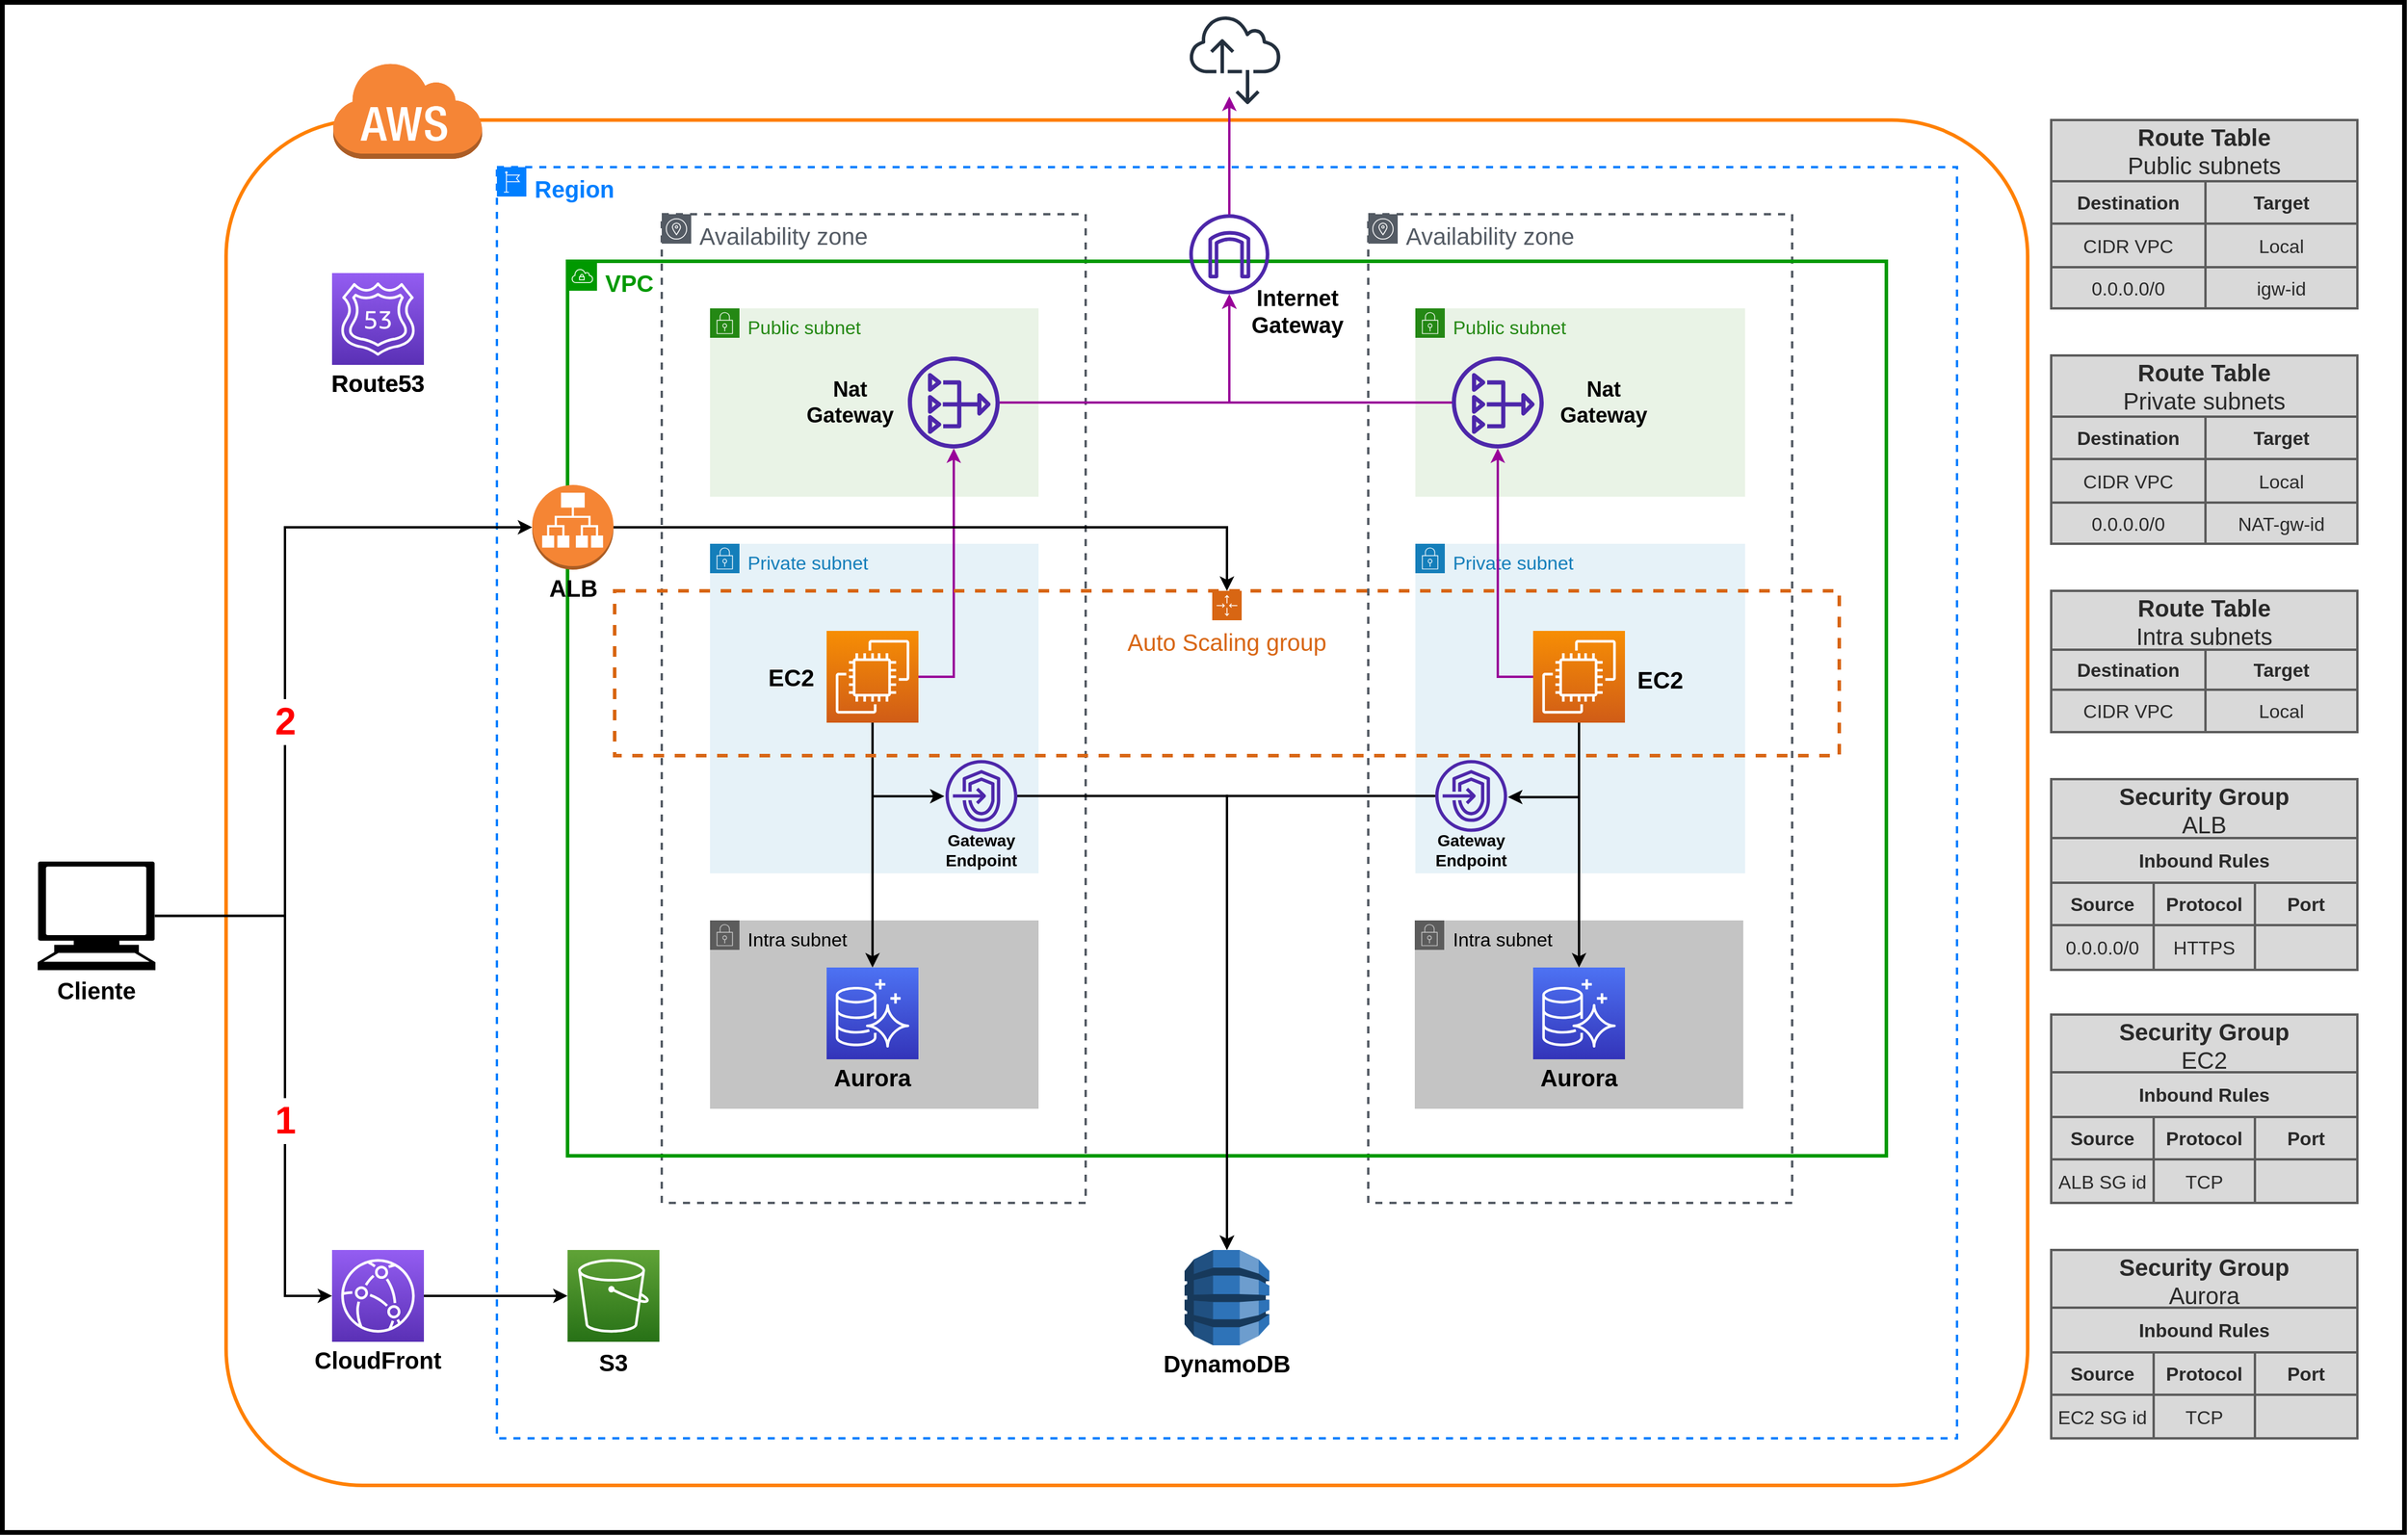 <mxfile version="20.8.15" type="device"><diagram id="1TRQt73Aoejp2_Bpz9tt" name="Página-1"><mxGraphModel dx="3268" dy="1592" grid="1" gridSize="10" guides="0" tooltips="1" connect="1" arrows="1" fold="1" page="0" pageScale="1" pageWidth="1169" pageHeight="827" math="0" shadow="0"><root><mxCell id="0"/><mxCell id="1" parent="0"/><mxCell id="xjzilwcRx0tu9_Rfqp2m-139" value="&lt;font style=&quot;font-size: 16px;&quot;&gt;Private subnet&lt;/font&gt;" style="points=[[0,0],[0.25,0],[0.5,0],[0.75,0],[1,0],[1,0.25],[1,0.5],[1,0.75],[1,1],[0.75,1],[0.5,1],[0.25,1],[0,1],[0,0.75],[0,0.5],[0,0.25]];outlineConnect=0;gradientColor=none;html=1;whiteSpace=wrap;fontSize=12;fontStyle=0;container=1;pointerEvents=0;collapsible=0;recursiveResize=0;shape=mxgraph.aws4.group;grIcon=mxgraph.aws4.group_security_group;grStroke=0;strokeColor=#147EBA;fillColor=#E6F2F8;verticalAlign=top;align=left;spacingLeft=30;fontColor=#147EBA;dashed=0;" parent="1" vertex="1"><mxGeometry x="880" y="480" width="280" height="280" as="geometry"/></mxCell><mxCell id="xjzilwcRx0tu9_Rfqp2m-127" value="&lt;font style=&quot;font-size: 16px;&quot;&gt;Public subnet&lt;/font&gt;" style="points=[[0,0],[0.25,0],[0.5,0],[0.75,0],[1,0],[1,0.25],[1,0.5],[1,0.75],[1,1],[0.75,1],[0.5,1],[0.25,1],[0,1],[0,0.75],[0,0.5],[0,0.25]];outlineConnect=0;gradientColor=none;html=1;whiteSpace=wrap;fontSize=12;fontStyle=0;container=1;pointerEvents=0;collapsible=0;recursiveResize=0;shape=mxgraph.aws4.group;grIcon=mxgraph.aws4.group_security_group;grStroke=0;strokeColor=#248814;fillColor=#E9F3E6;verticalAlign=top;align=left;spacingLeft=30;fontColor=#248814;dashed=0;" parent="1" vertex="1"><mxGeometry x="880" y="280" width="280" height="160" as="geometry"/></mxCell><mxCell id="xjzilwcRx0tu9_Rfqp2m-30" value="&lt;font style=&quot;font-size: 20px;&quot;&gt;Availability zone&lt;/font&gt;" style="sketch=0;outlineConnect=0;gradientColor=none;html=1;whiteSpace=wrap;fontSize=12;fontStyle=0;shape=mxgraph.aws4.group;grIcon=mxgraph.aws4.group_availability_zone;strokeColor=#545B64;fillColor=none;verticalAlign=top;align=left;spacingLeft=30;fontColor=#545B64;dashed=1;strokeWidth=2;" parent="1" vertex="1"><mxGeometry x="840" y="200" width="360" height="840" as="geometry"/></mxCell><mxCell id="xjzilwcRx0tu9_Rfqp2m-121" value="&lt;font style=&quot;font-size: 16px;&quot;&gt;Public subnet&lt;/font&gt;" style="points=[[0,0],[0.25,0],[0.5,0],[0.75,0],[1,0],[1,0.25],[1,0.5],[1,0.75],[1,1],[0.75,1],[0.5,1],[0.25,1],[0,1],[0,0.75],[0,0.5],[0,0.25]];outlineConnect=0;gradientColor=none;html=1;whiteSpace=wrap;fontSize=12;fontStyle=0;container=1;pointerEvents=0;collapsible=0;recursiveResize=0;shape=mxgraph.aws4.group;grIcon=mxgraph.aws4.group_security_group;grStroke=0;strokeColor=#248814;fillColor=#E9F3E6;verticalAlign=top;align=left;spacingLeft=30;fontColor=#248814;dashed=0;" parent="1" vertex="1"><mxGeometry x="281" y="280" width="279" height="160" as="geometry"/></mxCell><mxCell id="xjzilwcRx0tu9_Rfqp2m-136" value="&lt;font style=&quot;font-size: 16px;&quot;&gt;Private subnet&lt;/font&gt;" style="points=[[0,0],[0.25,0],[0.5,0],[0.75,0],[1,0],[1,0.25],[1,0.5],[1,0.75],[1,1],[0.75,1],[0.5,1],[0.25,1],[0,1],[0,0.75],[0,0.5],[0,0.25]];outlineConnect=0;gradientColor=none;html=1;whiteSpace=wrap;fontSize=12;fontStyle=0;container=1;pointerEvents=0;collapsible=0;recursiveResize=0;shape=mxgraph.aws4.group;grIcon=mxgraph.aws4.group_security_group;grStroke=0;strokeColor=#147EBA;fillColor=#E6F2F8;verticalAlign=top;align=left;spacingLeft=30;fontColor=#147EBA;dashed=0;" parent="1" vertex="1"><mxGeometry x="281" y="480" width="279" height="280" as="geometry"/></mxCell><mxCell id="xjzilwcRx0tu9_Rfqp2m-28" value="&lt;font style=&quot;font-size: 20px;&quot;&gt;Availability zone&lt;/font&gt;" style="sketch=0;outlineConnect=0;gradientColor=none;html=1;whiteSpace=wrap;fontSize=12;fontStyle=0;shape=mxgraph.aws4.group;grIcon=mxgraph.aws4.group_availability_zone;strokeColor=#545B64;fillColor=none;verticalAlign=top;align=left;spacingLeft=30;fontColor=#545B64;dashed=1;strokeWidth=2;" parent="1" vertex="1"><mxGeometry x="240" y="200" width="360" height="840" as="geometry"/></mxCell><mxCell id="xjzilwcRx0tu9_Rfqp2m-9" value="&lt;font color=&quot;#009900&quot; style=&quot;font-size: 20px;&quot;&gt;&lt;b&gt;VPC&lt;/b&gt;&lt;/font&gt;" style="sketch=0;outlineConnect=0;html=1;whiteSpace=wrap;fontSize=12;fontStyle=0;shape=mxgraph.aws4.group;grIcon=mxgraph.aws4.group_vpc;verticalAlign=top;align=left;spacingLeft=30;dashed=0;strokeColor=#009900;fillColor=none;strokeWidth=3;" parent="1" vertex="1"><mxGeometry x="160" y="240" width="1120" height="760" as="geometry"/></mxCell><mxCell id="xjzilwcRx0tu9_Rfqp2m-21" value="&lt;font color=&quot;#007fff&quot; style=&quot;font-size: 20px;&quot;&gt;&lt;b&gt;Region&lt;/b&gt;&lt;/font&gt;" style="sketch=0;outlineConnect=0;html=1;whiteSpace=wrap;fontSize=12;fontStyle=0;shape=mxgraph.aws4.group;grIcon=mxgraph.aws4.group_region;verticalAlign=top;align=left;spacingLeft=30;dashed=1;strokeColor=#007FFF;fillColor=none;strokeWidth=2;" parent="1" vertex="1"><mxGeometry x="100" y="160" width="1240" height="1080" as="geometry"/></mxCell><mxCell id="xjzilwcRx0tu9_Rfqp2m-205" value="" style="rounded=0;whiteSpace=wrap;html=1;strokeColor=#000000;fontSize=16;fontColor=#007FFF;fillColor=none;strokeWidth=4;" parent="1" vertex="1"><mxGeometry x="-320" y="20" width="2040" height="1300" as="geometry"/></mxCell><mxCell id="g1eEnzYuIpALQFtDiq7O-9" value="" style="group" parent="1" vertex="1" connectable="0"><mxGeometry x="-130" y="30" width="1560" height="1250" as="geometry"/></mxCell><mxCell id="g1eEnzYuIpALQFtDiq7O-39" value="" style="group" parent="g1eEnzYuIpALQFtDiq7O-9" vertex="1" connectable="0"><mxGeometry width="1560" height="1250" as="geometry"/></mxCell><mxCell id="g1eEnzYuIpALQFtDiq7O-63" value="&lt;font style=&quot;font-size: 16px;&quot; color=&quot;#000000&quot;&gt;Intra subnet&lt;/font&gt;" style="points=[[0,0],[0.25,0],[0.5,0],[0.75,0],[1,0],[1,0.25],[1,0.5],[1,0.75],[1,1],[0.75,1],[0.5,1],[0.25,1],[0,1],[0,0.75],[0,0.5],[0,0.25]];outlineConnect=0;gradientColor=none;html=1;whiteSpace=wrap;fontSize=12;fontStyle=0;container=1;pointerEvents=0;collapsible=0;recursiveResize=0;shape=mxgraph.aws4.group;grIcon=mxgraph.aws4.group_security_group;grStroke=0;strokeColor=#5c5c5c;fillColor=#C4C4C4;verticalAlign=top;align=left;spacingLeft=30;fontColor=#147EBA;dashed=0;" parent="g1eEnzYuIpALQFtDiq7O-39" vertex="1"><mxGeometry x="1009.5" y="770" width="279" height="160" as="geometry"/></mxCell><mxCell id="g1eEnzYuIpALQFtDiq7O-40" value="" style="rounded=1;arcSize=10;dashed=0;fillColor=none;gradientColor=none;strokeWidth=3;strokeColor=#FF8000;fontSize=22;fontColor=#FF8000;" parent="g1eEnzYuIpALQFtDiq7O-39" vertex="1"><mxGeometry y="90" width="1530" height="1160" as="geometry"/></mxCell><mxCell id="g1eEnzYuIpALQFtDiq7O-41" value="" style="dashed=0;html=1;shape=mxgraph.aws3.cloud;fillColor=#F58536;gradientColor=none;dashed=0;strokeColor=#FF8000;fontSize=22;fontColor=#FF8000;" parent="g1eEnzYuIpALQFtDiq7O-39" vertex="1"><mxGeometry x="89.999" y="40" width="127.347" height="82.866" as="geometry"/></mxCell><mxCell id="g1eEnzYuIpALQFtDiq7O-42" value="" style="group" parent="g1eEnzYuIpALQFtDiq7O-39" vertex="1" connectable="0"><mxGeometry x="90" y="220" width="78" height="108" as="geometry"/></mxCell><mxCell id="g1eEnzYuIpALQFtDiq7O-43" value="&lt;font style=&quot;font-size: 20px;&quot;&gt;&lt;b&gt;Route53&lt;/b&gt;&lt;/font&gt;" style="text;html=1;strokeColor=none;fillColor=none;align=center;verticalAlign=middle;whiteSpace=wrap;rounded=0;" parent="g1eEnzYuIpALQFtDiq7O-42" vertex="1"><mxGeometry x="9" y="78" width="60" height="30" as="geometry"/></mxCell><mxCell id="g1eEnzYuIpALQFtDiq7O-44" value="" style="sketch=0;points=[[0,0,0],[0.25,0,0],[0.5,0,0],[0.75,0,0],[1,0,0],[0,1,0],[0.25,1,0],[0.5,1,0],[0.75,1,0],[1,1,0],[0,0.25,0],[0,0.5,0],[0,0.75,0],[1,0.25,0],[1,0.5,0],[1,0.75,0]];outlineConnect=0;fontColor=#232F3E;gradientColor=#945DF2;gradientDirection=north;fillColor=#5A30B5;strokeColor=#ffffff;dashed=0;verticalLabelPosition=bottom;verticalAlign=top;align=center;html=1;fontSize=12;fontStyle=0;aspect=fixed;shape=mxgraph.aws4.resourceIcon;resIcon=mxgraph.aws4.route_53;" parent="g1eEnzYuIpALQFtDiq7O-42" vertex="1"><mxGeometry width="78" height="78" as="geometry"/></mxCell><mxCell id="g1eEnzYuIpALQFtDiq7O-51" value="" style="group" parent="g1eEnzYuIpALQFtDiq7O-39" vertex="1" connectable="0"><mxGeometry x="450" y="500" width="138" height="102" as="geometry"/></mxCell><mxCell id="g1eEnzYuIpALQFtDiq7O-37" value="" style="group" parent="g1eEnzYuIpALQFtDiq7O-51" vertex="1" connectable="0"><mxGeometry y="24" width="138" height="78" as="geometry"/></mxCell><mxCell id="xjzilwcRx0tu9_Rfqp2m-137" value="" style="sketch=0;points=[[0,0,0],[0.25,0,0],[0.5,0,0],[0.75,0,0],[1,0,0],[0,1,0],[0.25,1,0],[0.5,1,0],[0.75,1,0],[1,1,0],[0,0.25,0],[0,0.5,0],[0,0.75,0],[1,0.25,0],[1,0.5,0],[1,0.75,0]];outlineConnect=0;fontColor=#232F3E;gradientColor=#F78E04;gradientDirection=north;fillColor=#D05C17;strokeColor=#ffffff;dashed=0;verticalLabelPosition=bottom;verticalAlign=top;align=center;html=1;fontSize=12;fontStyle=0;aspect=fixed;shape=mxgraph.aws4.resourceIcon;resIcon=mxgraph.aws4.ec2;" parent="g1eEnzYuIpALQFtDiq7O-37" vertex="1"><mxGeometry x="60" width="78" height="78" as="geometry"/></mxCell><mxCell id="xjzilwcRx0tu9_Rfqp2m-138" value="&lt;font style=&quot;font-size: 20px;&quot;&gt;&lt;b&gt;EC2&lt;/b&gt;&lt;/font&gt;" style="text;html=1;strokeColor=none;fillColor=none;align=center;verticalAlign=middle;whiteSpace=wrap;rounded=0;" parent="g1eEnzYuIpALQFtDiq7O-37" vertex="1"><mxGeometry y="24" width="60" height="30" as="geometry"/></mxCell><mxCell id="xjzilwcRx0tu9_Rfqp2m-126" value="&lt;font size=&quot;1&quot; style=&quot;&quot;&gt;&lt;b style=&quot;font-size: 18px;&quot;&gt;Nat Gateway&lt;/b&gt;&lt;/font&gt;" style="text;html=1;strokeColor=none;fillColor=none;align=center;verticalAlign=middle;whiteSpace=wrap;rounded=0;" parent="g1eEnzYuIpALQFtDiq7O-39" vertex="1"><mxGeometry x="500" y="315" width="60" height="30" as="geometry"/></mxCell><mxCell id="g1eEnzYuIpALQFtDiq7O-76" style="edgeStyle=orthogonalEdgeStyle;rounded=0;orthogonalLoop=1;jettySize=auto;html=1;strokeColor=#990099;strokeWidth=2;fontSize=16;fontColor=#292929;" parent="g1eEnzYuIpALQFtDiq7O-39" source="xjzilwcRx0tu9_Rfqp2m-125" target="xjzilwcRx0tu9_Rfqp2m-65" edge="1"><mxGeometry relative="1" as="geometry"/></mxCell><mxCell id="xjzilwcRx0tu9_Rfqp2m-125" value="" style="sketch=0;outlineConnect=0;fontColor=#232F3E;gradientColor=none;fillColor=#4D27AA;strokeColor=none;dashed=0;verticalLabelPosition=bottom;verticalAlign=top;align=center;html=1;fontSize=12;fontStyle=0;aspect=fixed;pointerEvents=1;shape=mxgraph.aws4.nat_gateway;" parent="g1eEnzYuIpALQFtDiq7O-39" vertex="1"><mxGeometry x="579" y="291" width="78" height="78" as="geometry"/></mxCell><mxCell id="g1eEnzYuIpALQFtDiq7O-77" style="edgeStyle=orthogonalEdgeStyle;rounded=0;orthogonalLoop=1;jettySize=auto;html=1;strokeColor=#990099;strokeWidth=2;fontSize=16;fontColor=#292929;" parent="g1eEnzYuIpALQFtDiq7O-39" source="xjzilwcRx0tu9_Rfqp2m-128" target="xjzilwcRx0tu9_Rfqp2m-65" edge="1"><mxGeometry relative="1" as="geometry"/></mxCell><mxCell id="xjzilwcRx0tu9_Rfqp2m-128" value="" style="sketch=0;outlineConnect=0;fontColor=#232F3E;gradientColor=none;fillColor=#4D27AA;strokeColor=none;dashed=0;verticalLabelPosition=bottom;verticalAlign=top;align=center;html=1;fontSize=12;fontStyle=0;aspect=fixed;pointerEvents=1;shape=mxgraph.aws4.nat_gateway;" parent="g1eEnzYuIpALQFtDiq7O-39" vertex="1"><mxGeometry x="1041" y="291" width="78" height="78" as="geometry"/></mxCell><mxCell id="xjzilwcRx0tu9_Rfqp2m-129" value="&lt;font size=&quot;1&quot; style=&quot;&quot;&gt;&lt;b style=&quot;font-size: 18px;&quot;&gt;Nat Gateway&lt;/b&gt;&lt;/font&gt;" style="text;html=1;strokeColor=none;fillColor=none;align=center;verticalAlign=middle;whiteSpace=wrap;rounded=0;" parent="g1eEnzYuIpALQFtDiq7O-39" vertex="1"><mxGeometry x="1140" y="315" width="60" height="30" as="geometry"/></mxCell><mxCell id="xjzilwcRx0tu9_Rfqp2m-65" value="" style="sketch=0;outlineConnect=0;fontColor=#232F3E;gradientColor=none;fillColor=#4D27AA;strokeColor=none;dashed=0;verticalLabelPosition=bottom;verticalAlign=top;align=center;html=1;fontSize=12;fontStyle=0;aspect=fixed;pointerEvents=1;shape=mxgraph.aws4.internet_gateway;" parent="g1eEnzYuIpALQFtDiq7O-39" vertex="1"><mxGeometry x="818" y="170" width="68" height="68" as="geometry"/></mxCell><mxCell id="xjzilwcRx0tu9_Rfqp2m-115" value="&lt;font size=&quot;1&quot; style=&quot;&quot;&gt;&lt;b style=&quot;font-size: 19px;&quot;&gt;Internet Gateway&lt;/b&gt;&lt;/font&gt;" style="text;html=1;strokeColor=none;fillColor=none;align=center;verticalAlign=middle;whiteSpace=wrap;rounded=0;" parent="g1eEnzYuIpALQFtDiq7O-39" vertex="1"><mxGeometry x="880" y="238" width="60" height="30" as="geometry"/></mxCell><mxCell id="xjzilwcRx0tu9_Rfqp2m-152" value="" style="sketch=0;points=[[0,0,0],[0.25,0,0],[0.5,0,0],[0.75,0,0],[1,0,0],[0,1,0],[0.25,1,0],[0.5,1,0],[0.75,1,0],[1,1,0],[0,0.25,0],[0,0.5,0],[0,0.75,0],[1,0.25,0],[1,0.5,0],[1,0.75,0]];outlineConnect=0;fontColor=#232F3E;gradientColor=#4D72F3;gradientDirection=north;fillColor=#3334B9;strokeColor=#ffffff;dashed=0;verticalLabelPosition=bottom;verticalAlign=top;align=center;html=1;fontSize=12;fontStyle=0;aspect=fixed;shape=mxgraph.aws4.resourceIcon;resIcon=mxgraph.aws4.aurora;" parent="g1eEnzYuIpALQFtDiq7O-39" vertex="1"><mxGeometry x="1110" y="810" width="78" height="78" as="geometry"/></mxCell><mxCell id="xjzilwcRx0tu9_Rfqp2m-141" value="&lt;font style=&quot;font-size: 20px;&quot;&gt;&lt;b&gt;EC2&lt;/b&gt;&lt;/font&gt;" style="text;html=1;strokeColor=none;fillColor=none;align=center;verticalAlign=middle;whiteSpace=wrap;rounded=0;" parent="g1eEnzYuIpALQFtDiq7O-39" vertex="1"><mxGeometry x="1188" y="550" width="60" height="30" as="geometry"/></mxCell><mxCell id="g1eEnzYuIpALQFtDiq7O-62" value="&lt;font size=&quot;1&quot; style=&quot;&quot;&gt;&lt;b style=&quot;font-size: 14px;&quot;&gt;Gateway Endpoint&lt;/b&gt;&lt;/font&gt;" style="text;html=1;strokeColor=none;fillColor=none;align=center;verticalAlign=middle;whiteSpace=wrap;rounded=0;" parent="g1eEnzYuIpALQFtDiq7O-39" vertex="1"><mxGeometry x="1033.958" y="697.336" width="46.923" height="24.444" as="geometry"/></mxCell><mxCell id="g1eEnzYuIpALQFtDiq7O-10" value="" style="group" parent="g1eEnzYuIpALQFtDiq7O-39" vertex="1" connectable="0"><mxGeometry x="90" y="1050" width="78" height="108" as="geometry"/></mxCell><mxCell id="xjzilwcRx0tu9_Rfqp2m-5" value="" style="sketch=0;points=[[0,0,0],[0.25,0,0],[0.5,0,0],[0.75,0,0],[1,0,0],[0,1,0],[0.25,1,0],[0.5,1,0],[0.75,1,0],[1,1,0],[0,0.25,0],[0,0.5,0],[0,0.75,0],[1,0.25,0],[1,0.5,0],[1,0.75,0]];outlineConnect=0;fontColor=#232F3E;gradientColor=#945DF2;gradientDirection=north;fillColor=#5A30B5;strokeColor=#ffffff;dashed=0;verticalLabelPosition=bottom;verticalAlign=top;align=center;html=1;fontSize=12;fontStyle=0;aspect=fixed;shape=mxgraph.aws4.resourceIcon;resIcon=mxgraph.aws4.cloudfront;" parent="g1eEnzYuIpALQFtDiq7O-10" vertex="1"><mxGeometry width="78" height="78" as="geometry"/></mxCell><mxCell id="xjzilwcRx0tu9_Rfqp2m-101" value="&lt;font style=&quot;font-size: 20px;&quot;&gt;&lt;b&gt;CloudFront&lt;/b&gt;&lt;/font&gt;" style="text;html=1;strokeColor=none;fillColor=none;align=center;verticalAlign=middle;whiteSpace=wrap;rounded=0;" parent="g1eEnzYuIpALQFtDiq7O-10" vertex="1"><mxGeometry x="9" y="78" width="60" height="30" as="geometry"/></mxCell><mxCell id="xjzilwcRx0tu9_Rfqp2m-208" value="" style="group" parent="g1eEnzYuIpALQFtDiq7O-39" vertex="1" connectable="0"><mxGeometry x="814" y="1050" width="72" height="111" as="geometry"/></mxCell><mxCell id="xjzilwcRx0tu9_Rfqp2m-176" value="" style="outlineConnect=0;dashed=0;verticalLabelPosition=bottom;verticalAlign=top;align=center;html=1;shape=mxgraph.aws3.dynamo_db;fillColor=#2E73B8;gradientColor=none;strokeColor=#009900;fontSize=16;fontColor=#007FFF;" parent="xjzilwcRx0tu9_Rfqp2m-208" vertex="1"><mxGeometry width="72" height="81" as="geometry"/></mxCell><mxCell id="xjzilwcRx0tu9_Rfqp2m-192" value="&lt;font style=&quot;font-size: 20px;&quot;&gt;&lt;b&gt;DynamoDB&lt;/b&gt;&lt;/font&gt;" style="text;html=1;strokeColor=none;fillColor=none;align=center;verticalAlign=middle;whiteSpace=wrap;rounded=0;" parent="xjzilwcRx0tu9_Rfqp2m-208" vertex="1"><mxGeometry x="6" y="81" width="60" height="30" as="geometry"/></mxCell><mxCell id="g1eEnzYuIpALQFtDiq7O-79" style="edgeStyle=orthogonalEdgeStyle;rounded=0;orthogonalLoop=1;jettySize=auto;html=1;entryX=0.5;entryY=0;entryDx=0;entryDy=0;entryPerimeter=0;strokeColor=#000000;strokeWidth=2;fontSize=19;fontColor=#292929;" parent="g1eEnzYuIpALQFtDiq7O-39" source="g1eEnzYuIpALQFtDiq7O-56" target="xjzilwcRx0tu9_Rfqp2m-176" edge="1"><mxGeometry relative="1" as="geometry"/></mxCell><mxCell id="g1eEnzYuIpALQFtDiq7O-30" value="&lt;font style=&quot;font-size: 16px;&quot; color=&quot;#000000&quot;&gt;Intra subnet&lt;/font&gt;" style="points=[[0,0],[0.25,0],[0.5,0],[0.75,0],[1,0],[1,0.25],[1,0.5],[1,0.75],[1,1],[0.75,1],[0.5,1],[0.25,1],[0,1],[0,0.75],[0,0.5],[0,0.25]];outlineConnect=0;gradientColor=none;html=1;whiteSpace=wrap;fontSize=12;fontStyle=0;container=1;pointerEvents=0;collapsible=0;recursiveResize=0;shape=mxgraph.aws4.group;grIcon=mxgraph.aws4.group_security_group;grStroke=0;strokeColor=#5c5c5c;fillColor=#C4C4C4;verticalAlign=top;align=left;spacingLeft=30;fontColor=#147EBA;dashed=0;" parent="g1eEnzYuIpALQFtDiq7O-39" vertex="1"><mxGeometry x="411" y="770" width="279" height="160" as="geometry"/></mxCell><mxCell id="xjzilwcRx0tu9_Rfqp2m-209" value="" style="group" parent="g1eEnzYuIpALQFtDiq7O-39" vertex="1" connectable="0"><mxGeometry x="510" y="810" width="78" height="108" as="geometry"/></mxCell><mxCell id="xjzilwcRx0tu9_Rfqp2m-147" value="" style="sketch=0;points=[[0,0,0],[0.25,0,0],[0.5,0,0],[0.75,0,0],[1,0,0],[0,1,0],[0.25,1,0],[0.5,1,0],[0.75,1,0],[1,1,0],[0,0.25,0],[0,0.5,0],[0,0.75,0],[1,0.25,0],[1,0.5,0],[1,0.75,0]];outlineConnect=0;fontColor=#232F3E;gradientColor=#4D72F3;gradientDirection=north;fillColor=#3334B9;strokeColor=#ffffff;dashed=0;verticalLabelPosition=bottom;verticalAlign=top;align=center;html=1;fontSize=12;fontStyle=0;aspect=fixed;shape=mxgraph.aws4.resourceIcon;resIcon=mxgraph.aws4.aurora;" parent="xjzilwcRx0tu9_Rfqp2m-209" vertex="1"><mxGeometry width="78" height="78" as="geometry"/></mxCell><mxCell id="xjzilwcRx0tu9_Rfqp2m-148" value="&lt;font style=&quot;font-size: 20px;&quot;&gt;&lt;b&gt;Aurora&lt;/b&gt;&lt;/font&gt;" style="text;html=1;strokeColor=none;fillColor=none;align=center;verticalAlign=middle;whiteSpace=wrap;rounded=0;" parent="xjzilwcRx0tu9_Rfqp2m-209" vertex="1"><mxGeometry x="9" y="78" width="60" height="30" as="geometry"/></mxCell><mxCell id="g1eEnzYuIpALQFtDiq7O-55" value="" style="group" parent="g1eEnzYuIpALQFtDiq7O-39" vertex="1" connectable="0"><mxGeometry x="611" y="633.78" width="61" height="88" as="geometry"/></mxCell><mxCell id="g1eEnzYuIpALQFtDiq7O-56" value="" style="sketch=0;outlineConnect=0;fontColor=#232F3E;gradientColor=none;fillColor=#4D27AA;strokeColor=none;dashed=0;verticalLabelPosition=bottom;verticalAlign=top;align=center;html=1;fontSize=12;fontStyle=0;aspect=fixed;pointerEvents=1;shape=mxgraph.aws4.endpoints;" parent="g1eEnzYuIpALQFtDiq7O-55" vertex="1"><mxGeometry width="61" height="61" as="geometry"/></mxCell><mxCell id="g1eEnzYuIpALQFtDiq7O-54" value="&lt;font size=&quot;1&quot; style=&quot;&quot;&gt;&lt;b style=&quot;font-size: 14px;&quot;&gt;Gateway Endpoint&lt;/b&gt;&lt;/font&gt;" style="text;html=1;strokeColor=none;fillColor=none;align=center;verticalAlign=middle;whiteSpace=wrap;rounded=0;" parent="g1eEnzYuIpALQFtDiq7O-55" vertex="1"><mxGeometry x="7.038" y="63.556" width="46.923" height="24.444" as="geometry"/></mxCell><mxCell id="g1eEnzYuIpALQFtDiq7O-70" style="edgeStyle=orthogonalEdgeStyle;rounded=0;orthogonalLoop=1;jettySize=auto;html=1;exitX=0.5;exitY=1;exitDx=0;exitDy=0;exitPerimeter=0;entryX=0.5;entryY=0;entryDx=0;entryDy=0;entryPerimeter=0;strokeWidth=2;fontSize=16;fontColor=#292929;" parent="g1eEnzYuIpALQFtDiq7O-39" source="xjzilwcRx0tu9_Rfqp2m-137" target="xjzilwcRx0tu9_Rfqp2m-147" edge="1"><mxGeometry relative="1" as="geometry"/></mxCell><mxCell id="g1eEnzYuIpALQFtDiq7O-73" style="edgeStyle=orthogonalEdgeStyle;rounded=0;orthogonalLoop=1;jettySize=auto;html=1;exitX=1;exitY=0.5;exitDx=0;exitDy=0;exitPerimeter=0;strokeWidth=2;fontSize=16;fontColor=#292929;strokeColor=#990099;" parent="g1eEnzYuIpALQFtDiq7O-39" source="xjzilwcRx0tu9_Rfqp2m-137" target="xjzilwcRx0tu9_Rfqp2m-125" edge="1"><mxGeometry relative="1" as="geometry"><Array as="points"><mxPoint x="618" y="563"/></Array></mxGeometry></mxCell><mxCell id="g1eEnzYuIpALQFtDiq7O-195" style="edgeStyle=orthogonalEdgeStyle;rounded=0;orthogonalLoop=1;jettySize=auto;html=1;exitX=0.5;exitY=1;exitDx=0;exitDy=0;exitPerimeter=0;entryX=-0.015;entryY=0.503;entryDx=0;entryDy=0;entryPerimeter=0;strokeColor=#000000;strokeWidth=2;fontSize=20;fontColor=#292929;" parent="g1eEnzYuIpALQFtDiq7O-39" source="xjzilwcRx0tu9_Rfqp2m-137" target="g1eEnzYuIpALQFtDiq7O-56" edge="1"><mxGeometry relative="1" as="geometry"/></mxCell><mxCell id="g1eEnzYuIpALQFtDiq7O-64" value="&lt;font style=&quot;font-size: 20px;&quot;&gt;&lt;b&gt;Aurora&lt;/b&gt;&lt;/font&gt;" style="text;html=1;strokeColor=none;fillColor=none;align=center;verticalAlign=middle;whiteSpace=wrap;rounded=0;" parent="g1eEnzYuIpALQFtDiq7O-39" vertex="1"><mxGeometry x="1119" y="888" width="60" height="30" as="geometry"/></mxCell><mxCell id="g1eEnzYuIpALQFtDiq7O-81" style="edgeStyle=orthogonalEdgeStyle;rounded=0;orthogonalLoop=1;jettySize=auto;html=1;strokeColor=#000000;strokeWidth=2;fontSize=19;fontColor=#292929;" parent="g1eEnzYuIpALQFtDiq7O-39" source="g1eEnzYuIpALQFtDiq7O-61" target="xjzilwcRx0tu9_Rfqp2m-176" edge="1"><mxGeometry relative="1" as="geometry"/></mxCell><mxCell id="g1eEnzYuIpALQFtDiq7O-60" value="" style="group" parent="g1eEnzYuIpALQFtDiq7O-39" vertex="1" connectable="0"><mxGeometry x="1026.92" y="633.78" width="61" height="88" as="geometry"/></mxCell><mxCell id="g1eEnzYuIpALQFtDiq7O-61" value="" style="sketch=0;outlineConnect=0;fontColor=#232F3E;gradientColor=none;fillColor=#4D27AA;strokeColor=none;dashed=0;verticalLabelPosition=bottom;verticalAlign=top;align=center;html=1;fontSize=12;fontStyle=0;aspect=fixed;pointerEvents=1;shape=mxgraph.aws4.endpoints;" parent="g1eEnzYuIpALQFtDiq7O-60" vertex="1"><mxGeometry width="61" height="61" as="geometry"/></mxCell><mxCell id="g1eEnzYuIpALQFtDiq7O-5" value="" style="dashed=0;html=1;shape=mxgraph.aws3.cloud;fillColor=#F58536;gradientColor=none;dashed=0;strokeColor=#FF8000;fontSize=22;fontColor=#FF8000;" parent="g1eEnzYuIpALQFtDiq7O-9" vertex="1"><mxGeometry x="89.999" y="40" width="127.347" height="82.866" as="geometry"/></mxCell><mxCell id="g1eEnzYuIpALQFtDiq7O-8" value="" style="group" parent="g1eEnzYuIpALQFtDiq7O-9" vertex="1" connectable="0"><mxGeometry x="90" y="220" width="78" height="108" as="geometry"/></mxCell><mxCell id="xjzilwcRx0tu9_Rfqp2m-102" value="&lt;font style=&quot;font-size: 20px;&quot;&gt;&lt;b&gt;Route53&lt;/b&gt;&lt;/font&gt;" style="text;html=1;strokeColor=none;fillColor=none;align=center;verticalAlign=middle;whiteSpace=wrap;rounded=0;" parent="g1eEnzYuIpALQFtDiq7O-8" vertex="1"><mxGeometry x="9" y="78" width="60" height="30" as="geometry"/></mxCell><mxCell id="xjzilwcRx0tu9_Rfqp2m-6" value="" style="sketch=0;points=[[0,0,0],[0.25,0,0],[0.5,0,0],[0.75,0,0],[1,0,0],[0,1,0],[0.25,1,0],[0.5,1,0],[0.75,1,0],[1,1,0],[0,0.25,0],[0,0.5,0],[0,0.75,0],[1,0.25,0],[1,0.5,0],[1,0.75,0]];outlineConnect=0;fontColor=#232F3E;gradientColor=#945DF2;gradientDirection=north;fillColor=#5A30B5;strokeColor=#ffffff;dashed=0;verticalLabelPosition=bottom;verticalAlign=top;align=center;html=1;fontSize=12;fontStyle=0;aspect=fixed;shape=mxgraph.aws4.resourceIcon;resIcon=mxgraph.aws4.route_53;" parent="g1eEnzYuIpALQFtDiq7O-8" vertex="1"><mxGeometry width="78" height="78" as="geometry"/></mxCell><mxCell id="xjzilwcRx0tu9_Rfqp2m-140" value="" style="sketch=0;points=[[0,0,0],[0.25,0,0],[0.5,0,0],[0.75,0,0],[1,0,0],[0,1,0],[0.25,1,0],[0.5,1,0],[0.75,1,0],[1,1,0],[0,0.25,0],[0,0.5,0],[0,0.75,0],[1,0.25,0],[1,0.5,0],[1,0.75,0]];outlineConnect=0;fontColor=#232F3E;gradientColor=#F78E04;gradientDirection=north;fillColor=#D05C17;strokeColor=#ffffff;dashed=0;verticalLabelPosition=bottom;verticalAlign=top;align=center;html=1;fontSize=12;fontStyle=0;aspect=fixed;shape=mxgraph.aws4.resourceIcon;resIcon=mxgraph.aws4.ec2;" parent="g1eEnzYuIpALQFtDiq7O-9" vertex="1"><mxGeometry x="1110" y="524" width="78" height="78" as="geometry"/></mxCell><mxCell id="g1eEnzYuIpALQFtDiq7O-71" style="edgeStyle=orthogonalEdgeStyle;rounded=0;orthogonalLoop=1;jettySize=auto;html=1;exitX=0.5;exitY=1;exitDx=0;exitDy=0;exitPerimeter=0;entryX=0.5;entryY=0;entryDx=0;entryDy=0;entryPerimeter=0;strokeWidth=2;fontSize=16;fontColor=#292929;" parent="g1eEnzYuIpALQFtDiq7O-9" source="xjzilwcRx0tu9_Rfqp2m-140" target="xjzilwcRx0tu9_Rfqp2m-152" edge="1"><mxGeometry relative="1" as="geometry"/></mxCell><mxCell id="g1eEnzYuIpALQFtDiq7O-74" style="edgeStyle=orthogonalEdgeStyle;rounded=0;orthogonalLoop=1;jettySize=auto;html=1;exitX=0;exitY=0.5;exitDx=0;exitDy=0;exitPerimeter=0;strokeColor=#990099;strokeWidth=2;fontSize=16;fontColor=#292929;" parent="g1eEnzYuIpALQFtDiq7O-9" source="xjzilwcRx0tu9_Rfqp2m-140" target="xjzilwcRx0tu9_Rfqp2m-128" edge="1"><mxGeometry relative="1" as="geometry"/></mxCell><mxCell id="g1eEnzYuIpALQFtDiq7O-196" style="edgeStyle=orthogonalEdgeStyle;rounded=0;orthogonalLoop=1;jettySize=auto;html=1;exitX=0.5;exitY=1;exitDx=0;exitDy=0;exitPerimeter=0;entryX=1.012;entryY=0.515;entryDx=0;entryDy=0;entryPerimeter=0;strokeColor=#000000;strokeWidth=2;fontSize=20;fontColor=#292929;" parent="g1eEnzYuIpALQFtDiq7O-9" source="xjzilwcRx0tu9_Rfqp2m-140" target="g1eEnzYuIpALQFtDiq7O-61" edge="1"><mxGeometry relative="1" as="geometry"/></mxCell><mxCell id="xjzilwcRx0tu9_Rfqp2m-12" value="" style="group" parent="1" vertex="1" connectable="0"><mxGeometry x="-300" y="750" width="120" height="150" as="geometry"/></mxCell><mxCell id="xjzilwcRx0tu9_Rfqp2m-2" value="" style="shape=mxgraph.signs.tech.computer;html=1;pointerEvents=1;fillColor=#000000;strokeColor=none;verticalLabelPosition=bottom;verticalAlign=top;align=center;" parent="xjzilwcRx0tu9_Rfqp2m-12" vertex="1"><mxGeometry x="10" width="100.0" height="92.308" as="geometry"/></mxCell><mxCell id="xjzilwcRx0tu9_Rfqp2m-3" value="&lt;font style=&quot;font-size: 20px;&quot;&gt;&lt;b&gt;Cliente&lt;/b&gt;&lt;/font&gt;" style="text;html=1;strokeColor=none;fillColor=none;align=center;verticalAlign=middle;whiteSpace=wrap;rounded=0;" parent="xjzilwcRx0tu9_Rfqp2m-12" vertex="1"><mxGeometry y="79.998" width="120" height="57.692" as="geometry"/></mxCell><mxCell id="xjzilwcRx0tu9_Rfqp2m-222" style="edgeStyle=orthogonalEdgeStyle;rounded=0;orthogonalLoop=1;jettySize=auto;html=1;exitX=1;exitY=0.5;exitDx=0;exitDy=0;exitPerimeter=0;entryX=0.5;entryY=0;entryDx=0;entryDy=0;strokeColor=#000000;fontSize=16;fontColor=#007FFF;strokeWidth=2;" parent="1" source="xjzilwcRx0tu9_Rfqp2m-27" target="xjzilwcRx0tu9_Rfqp2m-206" edge="1"><mxGeometry relative="1" as="geometry"/></mxCell><mxCell id="xjzilwcRx0tu9_Rfqp2m-66" value="" style="sketch=0;outlineConnect=0;fontColor=#232F3E;gradientColor=none;fillColor=#232F3D;strokeColor=none;dashed=0;verticalLabelPosition=bottom;verticalAlign=top;align=center;html=1;fontSize=12;fontStyle=0;aspect=fixed;pointerEvents=1;shape=mxgraph.aws4.internet_alt2;" parent="1" vertex="1"><mxGeometry x="688" y="30" width="78" height="78" as="geometry"/></mxCell><mxCell id="xjzilwcRx0tu9_Rfqp2m-206" value="&lt;font style=&quot;font-size: 20px;&quot;&gt;Auto Scaling group&lt;/font&gt;" style="points=[[0,0],[0.25,0],[0.5,0],[0.75,0],[1,0],[1,0.25],[1,0.5],[1,0.75],[1,1],[0.75,1],[0.5,1],[0.25,1],[0,1],[0,0.75],[0,0.5],[0,0.25]];outlineConnect=0;gradientColor=none;html=1;whiteSpace=wrap;fontSize=12;fontStyle=0;container=1;pointerEvents=0;collapsible=0;recursiveResize=0;shape=mxgraph.aws4.groupCenter;grIcon=mxgraph.aws4.group_auto_scaling_group;grStroke=1;strokeColor=#D86613;fillColor=none;verticalAlign=top;align=center;fontColor=#D86613;dashed=1;spacingTop=25;strokeWidth=3;" parent="1" vertex="1"><mxGeometry x="200" y="520" width="1040" height="140" as="geometry"/></mxCell><mxCell id="xjzilwcRx0tu9_Rfqp2m-207" value="" style="group" parent="1" vertex="1" connectable="0"><mxGeometry x="160" y="1080" width="78" height="109.5" as="geometry"/></mxCell><mxCell id="xjzilwcRx0tu9_Rfqp2m-8" value="" style="sketch=0;points=[[0,0,0],[0.25,0,0],[0.5,0,0],[0.75,0,0],[1,0,0],[0,1,0],[0.25,1,0],[0.5,1,0],[0.75,1,0],[1,1,0],[0,0.25,0],[0,0.5,0],[0,0.75,0],[1,0.25,0],[1,0.5,0],[1,0.75,0]];outlineConnect=0;fontColor=#232F3E;gradientColor=#60A337;gradientDirection=north;fillColor=#277116;strokeColor=#ffffff;dashed=0;verticalLabelPosition=bottom;verticalAlign=top;align=center;html=1;fontSize=12;fontStyle=0;aspect=fixed;shape=mxgraph.aws4.resourceIcon;resIcon=mxgraph.aws4.s3;" parent="xjzilwcRx0tu9_Rfqp2m-207" vertex="1"><mxGeometry width="78" height="78" as="geometry"/></mxCell><mxCell id="xjzilwcRx0tu9_Rfqp2m-99" value="&lt;font style=&quot;font-size: 20px;&quot;&gt;&lt;b&gt;S3&lt;/b&gt;&lt;/font&gt;" style="text;html=1;strokeColor=none;fillColor=none;align=center;verticalAlign=middle;whiteSpace=wrap;rounded=0;" parent="xjzilwcRx0tu9_Rfqp2m-207" vertex="1"><mxGeometry x="9" y="79.5" width="60" height="30" as="geometry"/></mxCell><mxCell id="g1eEnzYuIpALQFtDiq7O-12" style="edgeStyle=orthogonalEdgeStyle;rounded=0;orthogonalLoop=1;jettySize=auto;html=1;exitX=1;exitY=0.5;exitDx=0;exitDy=0;exitPerimeter=0;entryX=0;entryY=0.5;entryDx=0;entryDy=0;entryPerimeter=0;strokeWidth=2;fontSize=20;fontColor=#FF8000;" parent="1" source="xjzilwcRx0tu9_Rfqp2m-5" target="xjzilwcRx0tu9_Rfqp2m-8" edge="1"><mxGeometry relative="1" as="geometry"/></mxCell><mxCell id="g1eEnzYuIpALQFtDiq7O-13" value="" style="endArrow=classic;html=1;rounded=0;strokeWidth=2;fontSize=20;fontColor=#FF8000;exitX=0.995;exitY=0.5;exitDx=0;exitDy=0;exitPerimeter=0;entryX=0;entryY=0.5;entryDx=0;entryDy=0;entryPerimeter=0;" parent="1" source="xjzilwcRx0tu9_Rfqp2m-2" target="xjzilwcRx0tu9_Rfqp2m-5" edge="1"><mxGeometry relative="1" as="geometry"><mxPoint x="-115.33" y="700" as="sourcePoint"/><mxPoint x="-15.33" y="700" as="targetPoint"/><Array as="points"><mxPoint x="-80" y="796"/><mxPoint x="-80" y="1119"/></Array></mxGeometry></mxCell><mxCell id="g1eEnzYuIpALQFtDiq7O-14" value="1" style="edgeLabel;resizable=0;html=1;align=center;verticalAlign=middle;strokeColor=#FF8000;strokeWidth=2;fontSize=32;fontColor=#FF0000;fontStyle=1" parent="g1eEnzYuIpALQFtDiq7O-13" connectable="0" vertex="1"><mxGeometry relative="1" as="geometry"><mxPoint y="47" as="offset"/></mxGeometry></mxCell><mxCell id="g1eEnzYuIpALQFtDiq7O-18" value="" style="group" parent="1" vertex="1" connectable="0"><mxGeometry x="130" y="430" width="69" height="102" as="geometry"/></mxCell><mxCell id="xjzilwcRx0tu9_Rfqp2m-27" value="" style="outlineConnect=0;dashed=0;verticalLabelPosition=bottom;verticalAlign=top;align=center;html=1;shape=mxgraph.aws3.application_load_balancer;fillColor=#F58534;gradientColor=none;" parent="g1eEnzYuIpALQFtDiq7O-18" vertex="1"><mxGeometry width="69" height="72" as="geometry"/></mxCell><mxCell id="xjzilwcRx0tu9_Rfqp2m-116" value="&lt;font style=&quot;font-size: 20px;&quot;&gt;&lt;b&gt;ALB&lt;/b&gt;&lt;/font&gt;" style="text;html=1;strokeColor=none;fillColor=none;align=center;verticalAlign=middle;whiteSpace=wrap;rounded=0;" parent="g1eEnzYuIpALQFtDiq7O-18" vertex="1"><mxGeometry x="4.5" y="72" width="60" height="30" as="geometry"/></mxCell><mxCell id="g1eEnzYuIpALQFtDiq7O-19" value="" style="endArrow=classic;html=1;rounded=0;strokeWidth=2;fontSize=20;fontColor=#FF0000;exitX=0.995;exitY=0.5;exitDx=0;exitDy=0;exitPerimeter=0;entryX=0;entryY=0.5;entryDx=0;entryDy=0;entryPerimeter=0;" parent="1" source="xjzilwcRx0tu9_Rfqp2m-2" target="xjzilwcRx0tu9_Rfqp2m-27" edge="1"><mxGeometry relative="1" as="geometry"><mxPoint x="570" y="570" as="sourcePoint"/><mxPoint x="670" y="570" as="targetPoint"/><Array as="points"><mxPoint x="-80" y="796"/><mxPoint x="-80" y="466"/></Array></mxGeometry></mxCell><mxCell id="g1eEnzYuIpALQFtDiq7O-20" value="2" style="edgeLabel;resizable=0;html=1;align=center;verticalAlign=middle;strokeColor=#FF8000;strokeWidth=2;fontSize=32;fontColor=#FF0000;fontStyle=1" parent="g1eEnzYuIpALQFtDiq7O-19" connectable="0" vertex="1"><mxGeometry relative="1" as="geometry"><mxPoint y="50" as="offset"/></mxGeometry></mxCell><mxCell id="g1eEnzYuIpALQFtDiq7O-78" style="edgeStyle=orthogonalEdgeStyle;rounded=0;orthogonalLoop=1;jettySize=auto;html=1;strokeColor=#990099;strokeWidth=2;fontSize=19;fontColor=#292929;" parent="1" source="xjzilwcRx0tu9_Rfqp2m-65" edge="1"><mxGeometry relative="1" as="geometry"><mxPoint x="722" y="100" as="targetPoint"/></mxGeometry></mxCell><mxCell id="g1eEnzYuIpALQFtDiq7O-82" value="" style="shape=table;startSize=0;container=1;collapsible=0;childLayout=tableLayout;fontSize=16;strokeColor=#5c5c5c;strokeWidth=2;fontColor=#292929;fillColor=#D9D9D9;" parent="1" vertex="1"><mxGeometry x="1420" y="320" width="260" height="160" as="geometry"/></mxCell><mxCell id="g1eEnzYuIpALQFtDiq7O-95" style="shape=tableRow;horizontal=0;startSize=0;swimlaneHead=0;swimlaneBody=0;strokeColor=inherit;top=0;left=0;bottom=0;right=0;collapsible=0;dropTarget=0;fillColor=none;points=[[0,0.5],[1,0.5]];portConstraint=eastwest;fontSize=16;strokeWidth=2;fontColor=#292929;" parent="g1eEnzYuIpALQFtDiq7O-82" vertex="1"><mxGeometry width="260" height="52" as="geometry"/></mxCell><mxCell id="g1eEnzYuIpALQFtDiq7O-96" value="&lt;font style=&quot;font-size: 20px;&quot;&gt;&lt;b&gt;Route Table&lt;/b&gt;&lt;br&gt;Private subnets&lt;br&gt;&lt;/font&gt;" style="shape=partialRectangle;html=1;whiteSpace=wrap;connectable=0;strokeColor=inherit;overflow=hidden;fillColor=none;top=0;left=0;bottom=0;right=0;pointerEvents=1;fontSize=16;strokeWidth=2;fontColor=#292929;rowspan=1;colspan=2;" parent="g1eEnzYuIpALQFtDiq7O-95" vertex="1"><mxGeometry width="260" height="52" as="geometry"><mxRectangle width="131" height="52" as="alternateBounds"/></mxGeometry></mxCell><mxCell id="g1eEnzYuIpALQFtDiq7O-97" style="shape=partialRectangle;html=1;whiteSpace=wrap;connectable=0;strokeColor=inherit;overflow=hidden;fillColor=none;top=0;left=0;bottom=0;right=0;pointerEvents=1;fontSize=16;strokeWidth=2;fontColor=#292929;" parent="g1eEnzYuIpALQFtDiq7O-95" vertex="1" visible="0"><mxGeometry x="131" width="129" height="52" as="geometry"><mxRectangle width="129" height="52" as="alternateBounds"/></mxGeometry></mxCell><mxCell id="g1eEnzYuIpALQFtDiq7O-83" value="" style="shape=tableRow;horizontal=0;startSize=0;swimlaneHead=0;swimlaneBody=0;strokeColor=inherit;top=0;left=0;bottom=0;right=0;collapsible=0;dropTarget=0;fillColor=none;points=[[0,0.5],[1,0.5]];portConstraint=eastwest;fontSize=16;strokeWidth=2;fontColor=#292929;" parent="g1eEnzYuIpALQFtDiq7O-82" vertex="1"><mxGeometry y="52" width="260" height="36" as="geometry"/></mxCell><mxCell id="g1eEnzYuIpALQFtDiq7O-84" value="&lt;b&gt;Destination&lt;/b&gt;" style="shape=partialRectangle;html=1;whiteSpace=wrap;connectable=0;strokeColor=inherit;overflow=hidden;fillColor=none;top=0;left=0;bottom=0;right=0;pointerEvents=1;fontSize=16;strokeWidth=2;fontColor=#292929;" parent="g1eEnzYuIpALQFtDiq7O-83" vertex="1"><mxGeometry width="131" height="36" as="geometry"><mxRectangle width="131" height="36" as="alternateBounds"/></mxGeometry></mxCell><mxCell id="g1eEnzYuIpALQFtDiq7O-85" value="&lt;b&gt;Target&lt;/b&gt;" style="shape=partialRectangle;html=1;whiteSpace=wrap;connectable=0;strokeColor=inherit;overflow=hidden;fillColor=none;top=0;left=0;bottom=0;right=0;pointerEvents=1;fontSize=16;strokeWidth=2;fontColor=#292929;" parent="g1eEnzYuIpALQFtDiq7O-83" vertex="1"><mxGeometry x="131" width="129" height="36" as="geometry"><mxRectangle width="129" height="36" as="alternateBounds"/></mxGeometry></mxCell><mxCell id="g1eEnzYuIpALQFtDiq7O-87" value="" style="shape=tableRow;horizontal=0;startSize=0;swimlaneHead=0;swimlaneBody=0;strokeColor=inherit;top=0;left=0;bottom=0;right=0;collapsible=0;dropTarget=0;fillColor=none;points=[[0,0.5],[1,0.5]];portConstraint=eastwest;fontSize=16;strokeWidth=2;fontColor=#292929;" parent="g1eEnzYuIpALQFtDiq7O-82" vertex="1"><mxGeometry y="88" width="260" height="37" as="geometry"/></mxCell><mxCell id="g1eEnzYuIpALQFtDiq7O-88" value="CIDR VPC" style="shape=partialRectangle;html=1;whiteSpace=wrap;connectable=0;strokeColor=inherit;overflow=hidden;fillColor=none;top=0;left=0;bottom=0;right=0;pointerEvents=1;fontSize=16;strokeWidth=2;fontColor=#292929;" parent="g1eEnzYuIpALQFtDiq7O-87" vertex="1"><mxGeometry width="131" height="37" as="geometry"><mxRectangle width="131" height="37" as="alternateBounds"/></mxGeometry></mxCell><mxCell id="g1eEnzYuIpALQFtDiq7O-89" value="Local" style="shape=partialRectangle;html=1;whiteSpace=wrap;connectable=0;strokeColor=inherit;overflow=hidden;fillColor=none;top=0;left=0;bottom=0;right=0;pointerEvents=1;fontSize=16;strokeWidth=2;fontColor=#292929;" parent="g1eEnzYuIpALQFtDiq7O-87" vertex="1"><mxGeometry x="131" width="129" height="37" as="geometry"><mxRectangle width="129" height="37" as="alternateBounds"/></mxGeometry></mxCell><mxCell id="g1eEnzYuIpALQFtDiq7O-91" value="" style="shape=tableRow;horizontal=0;startSize=0;swimlaneHead=0;swimlaneBody=0;strokeColor=inherit;top=0;left=0;bottom=0;right=0;collapsible=0;dropTarget=0;fillColor=none;points=[[0,0.5],[1,0.5]];portConstraint=eastwest;fontSize=16;strokeWidth=2;fontColor=#292929;" parent="g1eEnzYuIpALQFtDiq7O-82" vertex="1"><mxGeometry y="125" width="260" height="35" as="geometry"/></mxCell><mxCell id="g1eEnzYuIpALQFtDiq7O-92" value="0.0.0.0/0" style="shape=partialRectangle;html=1;whiteSpace=wrap;connectable=0;strokeColor=inherit;overflow=hidden;fillColor=none;top=0;left=0;bottom=0;right=0;pointerEvents=1;fontSize=16;strokeWidth=2;fontColor=#292929;" parent="g1eEnzYuIpALQFtDiq7O-91" vertex="1"><mxGeometry width="131" height="35" as="geometry"><mxRectangle width="131" height="35" as="alternateBounds"/></mxGeometry></mxCell><mxCell id="g1eEnzYuIpALQFtDiq7O-93" value="NAT-gw-id" style="shape=partialRectangle;html=1;whiteSpace=wrap;connectable=0;strokeColor=inherit;overflow=hidden;fillColor=none;top=0;left=0;bottom=0;right=0;pointerEvents=1;fontSize=16;strokeWidth=2;fontColor=#292929;" parent="g1eEnzYuIpALQFtDiq7O-91" vertex="1"><mxGeometry x="131" width="129" height="35" as="geometry"><mxRectangle width="129" height="35" as="alternateBounds"/></mxGeometry></mxCell><mxCell id="g1eEnzYuIpALQFtDiq7O-115" value="" style="shape=table;startSize=0;container=1;collapsible=0;childLayout=tableLayout;fontSize=16;strokeColor=#5c5c5c;strokeWidth=2;fontColor=#292929;fillColor=#D9D9D9;" parent="1" vertex="1"><mxGeometry x="1420" y="680" width="260" height="162" as="geometry"/></mxCell><mxCell id="g1eEnzYuIpALQFtDiq7O-128" style="shape=tableRow;horizontal=0;startSize=0;swimlaneHead=0;swimlaneBody=0;strokeColor=inherit;top=0;left=0;bottom=0;right=0;collapsible=0;dropTarget=0;fillColor=none;points=[[0,0.5],[1,0.5]];portConstraint=eastwest;fontSize=16;strokeWidth=2;fontColor=#292929;" parent="g1eEnzYuIpALQFtDiq7O-115" vertex="1"><mxGeometry width="260" height="50" as="geometry"/></mxCell><mxCell id="g1eEnzYuIpALQFtDiq7O-129" value="&lt;font style=&quot;font-size: 20px;&quot;&gt;&lt;b&gt;Security Group&lt;/b&gt;&lt;br&gt;ALB&lt;br&gt;&lt;/font&gt;" style="shape=partialRectangle;html=1;whiteSpace=wrap;connectable=0;strokeColor=inherit;overflow=hidden;fillColor=none;top=0;left=0;bottom=0;right=0;pointerEvents=1;fontSize=16;strokeWidth=2;fontColor=#292929;rowspan=1;colspan=3;" parent="g1eEnzYuIpALQFtDiq7O-128" vertex="1"><mxGeometry width="260" height="50" as="geometry"><mxRectangle width="87" height="50" as="alternateBounds"/></mxGeometry></mxCell><mxCell id="g1eEnzYuIpALQFtDiq7O-130" style="shape=partialRectangle;html=1;whiteSpace=wrap;connectable=0;strokeColor=inherit;overflow=hidden;fillColor=none;top=0;left=0;bottom=0;right=0;pointerEvents=1;fontSize=16;strokeWidth=2;fontColor=#292929;" parent="g1eEnzYuIpALQFtDiq7O-128" vertex="1" visible="0"><mxGeometry x="87" width="86" height="50" as="geometry"><mxRectangle width="86" height="50" as="alternateBounds"/></mxGeometry></mxCell><mxCell id="g1eEnzYuIpALQFtDiq7O-131" style="shape=partialRectangle;html=1;whiteSpace=wrap;connectable=0;strokeColor=inherit;overflow=hidden;fillColor=none;top=0;left=0;bottom=0;right=0;pointerEvents=1;fontSize=16;strokeWidth=2;fontColor=#292929;" parent="g1eEnzYuIpALQFtDiq7O-128" vertex="1" visible="0"><mxGeometry x="173" width="87" height="50" as="geometry"><mxRectangle width="87" height="50" as="alternateBounds"/></mxGeometry></mxCell><mxCell id="g1eEnzYuIpALQFtDiq7O-116" value="" style="shape=tableRow;horizontal=0;startSize=0;swimlaneHead=0;swimlaneBody=0;strokeColor=inherit;top=0;left=0;bottom=0;right=0;collapsible=0;dropTarget=0;fillColor=none;points=[[0,0.5],[1,0.5]];portConstraint=eastwest;fontSize=16;strokeWidth=2;fontColor=#292929;" parent="g1eEnzYuIpALQFtDiq7O-115" vertex="1"><mxGeometry y="50" width="260" height="38" as="geometry"/></mxCell><mxCell id="g1eEnzYuIpALQFtDiq7O-117" value="&lt;b&gt;Inbound Rules&lt;/b&gt;" style="shape=partialRectangle;html=1;whiteSpace=wrap;connectable=0;strokeColor=inherit;overflow=hidden;fillColor=none;top=0;left=0;bottom=0;right=0;pointerEvents=1;fontSize=16;strokeWidth=2;fontColor=#292929;rowspan=1;colspan=3;" parent="g1eEnzYuIpALQFtDiq7O-116" vertex="1"><mxGeometry width="260" height="38" as="geometry"><mxRectangle width="87" height="38" as="alternateBounds"/></mxGeometry></mxCell><mxCell id="g1eEnzYuIpALQFtDiq7O-118" value="" style="shape=partialRectangle;html=1;whiteSpace=wrap;connectable=0;strokeColor=inherit;overflow=hidden;fillColor=none;top=0;left=0;bottom=0;right=0;pointerEvents=1;fontSize=16;strokeWidth=2;fontColor=#292929;" parent="g1eEnzYuIpALQFtDiq7O-116" vertex="1" visible="0"><mxGeometry x="87" width="86" height="38" as="geometry"><mxRectangle width="86" height="38" as="alternateBounds"/></mxGeometry></mxCell><mxCell id="g1eEnzYuIpALQFtDiq7O-119" value="" style="shape=partialRectangle;html=1;whiteSpace=wrap;connectable=0;strokeColor=inherit;overflow=hidden;fillColor=none;top=0;left=0;bottom=0;right=0;pointerEvents=1;fontSize=16;strokeWidth=2;fontColor=#292929;" parent="g1eEnzYuIpALQFtDiq7O-116" vertex="1" visible="0"><mxGeometry x="173" width="87" height="38" as="geometry"><mxRectangle width="87" height="38" as="alternateBounds"/></mxGeometry></mxCell><mxCell id="g1eEnzYuIpALQFtDiq7O-120" value="" style="shape=tableRow;horizontal=0;startSize=0;swimlaneHead=0;swimlaneBody=0;strokeColor=inherit;top=0;left=0;bottom=0;right=0;collapsible=0;dropTarget=0;fillColor=none;points=[[0,0.5],[1,0.5]];portConstraint=eastwest;fontSize=16;strokeWidth=2;fontColor=#292929;" parent="g1eEnzYuIpALQFtDiq7O-115" vertex="1"><mxGeometry y="88" width="260" height="36" as="geometry"/></mxCell><mxCell id="g1eEnzYuIpALQFtDiq7O-121" value="&lt;b&gt;Source&lt;/b&gt;" style="shape=partialRectangle;html=1;whiteSpace=wrap;connectable=0;strokeColor=inherit;overflow=hidden;fillColor=none;top=0;left=0;bottom=0;right=0;pointerEvents=1;fontSize=16;strokeWidth=2;fontColor=#292929;" parent="g1eEnzYuIpALQFtDiq7O-120" vertex="1"><mxGeometry width="87" height="36" as="geometry"><mxRectangle width="87" height="36" as="alternateBounds"/></mxGeometry></mxCell><mxCell id="g1eEnzYuIpALQFtDiq7O-122" value="&lt;b&gt;Protocol&lt;/b&gt;" style="shape=partialRectangle;html=1;whiteSpace=wrap;connectable=0;strokeColor=inherit;overflow=hidden;fillColor=none;top=0;left=0;bottom=0;right=0;pointerEvents=1;fontSize=16;strokeWidth=2;fontColor=#292929;" parent="g1eEnzYuIpALQFtDiq7O-120" vertex="1"><mxGeometry x="87" width="86" height="36" as="geometry"><mxRectangle width="86" height="36" as="alternateBounds"/></mxGeometry></mxCell><mxCell id="g1eEnzYuIpALQFtDiq7O-123" value="&lt;b&gt;Port&lt;/b&gt;" style="shape=partialRectangle;html=1;whiteSpace=wrap;connectable=0;strokeColor=inherit;overflow=hidden;fillColor=none;top=0;left=0;bottom=0;right=0;pointerEvents=1;fontSize=16;strokeWidth=2;fontColor=#292929;" parent="g1eEnzYuIpALQFtDiq7O-120" vertex="1"><mxGeometry x="173" width="87" height="36" as="geometry"><mxRectangle width="87" height="36" as="alternateBounds"/></mxGeometry></mxCell><mxCell id="g1eEnzYuIpALQFtDiq7O-124" value="" style="shape=tableRow;horizontal=0;startSize=0;swimlaneHead=0;swimlaneBody=0;strokeColor=inherit;top=0;left=0;bottom=0;right=0;collapsible=0;dropTarget=0;fillColor=none;points=[[0,0.5],[1,0.5]];portConstraint=eastwest;fontSize=16;strokeWidth=2;fontColor=#292929;" parent="g1eEnzYuIpALQFtDiq7O-115" vertex="1"><mxGeometry y="124" width="260" height="38" as="geometry"/></mxCell><mxCell id="g1eEnzYuIpALQFtDiq7O-125" value="0.0.0.0/0" style="shape=partialRectangle;html=1;whiteSpace=wrap;connectable=0;strokeColor=inherit;overflow=hidden;fillColor=none;top=0;left=0;bottom=0;right=0;pointerEvents=1;fontSize=16;strokeWidth=2;fontColor=#292929;" parent="g1eEnzYuIpALQFtDiq7O-124" vertex="1"><mxGeometry width="87" height="38" as="geometry"><mxRectangle width="87" height="38" as="alternateBounds"/></mxGeometry></mxCell><mxCell id="g1eEnzYuIpALQFtDiq7O-126" value="HTTPS" style="shape=partialRectangle;html=1;whiteSpace=wrap;connectable=0;strokeColor=inherit;overflow=hidden;fillColor=none;top=0;left=0;bottom=0;right=0;pointerEvents=1;fontSize=16;strokeWidth=2;fontColor=#292929;" parent="g1eEnzYuIpALQFtDiq7O-124" vertex="1"><mxGeometry x="87" width="86" height="38" as="geometry"><mxRectangle width="86" height="38" as="alternateBounds"/></mxGeometry></mxCell><mxCell id="g1eEnzYuIpALQFtDiq7O-127" value="" style="shape=partialRectangle;html=1;whiteSpace=wrap;connectable=0;strokeColor=inherit;overflow=hidden;fillColor=none;top=0;left=0;bottom=0;right=0;pointerEvents=1;fontSize=16;strokeWidth=2;fontColor=#292929;" parent="g1eEnzYuIpALQFtDiq7O-124" vertex="1"><mxGeometry x="173" width="87" height="38" as="geometry"><mxRectangle width="87" height="38" as="alternateBounds"/></mxGeometry></mxCell><mxCell id="g1eEnzYuIpALQFtDiq7O-144" value="" style="shape=table;startSize=0;container=1;collapsible=0;childLayout=tableLayout;fontSize=16;strokeColor=#5c5c5c;strokeWidth=2;fontColor=#292929;fillColor=#D9D9D9;" parent="1" vertex="1"><mxGeometry x="1420" y="880" width="260" height="160" as="geometry"/></mxCell><mxCell id="g1eEnzYuIpALQFtDiq7O-145" style="shape=tableRow;horizontal=0;startSize=0;swimlaneHead=0;swimlaneBody=0;strokeColor=inherit;top=0;left=0;bottom=0;right=0;collapsible=0;dropTarget=0;fillColor=none;points=[[0,0.5],[1,0.5]];portConstraint=eastwest;fontSize=16;strokeWidth=2;fontColor=#292929;" parent="g1eEnzYuIpALQFtDiq7O-144" vertex="1"><mxGeometry width="260" height="49" as="geometry"/></mxCell><mxCell id="g1eEnzYuIpALQFtDiq7O-146" value="&lt;font style=&quot;font-size: 20px;&quot;&gt;&lt;b&gt;Security Group&lt;/b&gt;&lt;br&gt;EC2&lt;/font&gt;" style="shape=partialRectangle;html=1;whiteSpace=wrap;connectable=0;strokeColor=inherit;overflow=hidden;fillColor=none;top=0;left=0;bottom=0;right=0;pointerEvents=1;fontSize=16;strokeWidth=2;fontColor=#292929;rowspan=1;colspan=3;" parent="g1eEnzYuIpALQFtDiq7O-145" vertex="1"><mxGeometry width="260" height="49" as="geometry"><mxRectangle width="87" height="49" as="alternateBounds"/></mxGeometry></mxCell><mxCell id="g1eEnzYuIpALQFtDiq7O-147" style="shape=partialRectangle;html=1;whiteSpace=wrap;connectable=0;strokeColor=inherit;overflow=hidden;fillColor=none;top=0;left=0;bottom=0;right=0;pointerEvents=1;fontSize=16;strokeWidth=2;fontColor=#292929;" parent="g1eEnzYuIpALQFtDiq7O-145" vertex="1" visible="0"><mxGeometry x="87" width="86" height="49" as="geometry"><mxRectangle width="86" height="49" as="alternateBounds"/></mxGeometry></mxCell><mxCell id="g1eEnzYuIpALQFtDiq7O-148" style="shape=partialRectangle;html=1;whiteSpace=wrap;connectable=0;strokeColor=inherit;overflow=hidden;fillColor=none;top=0;left=0;bottom=0;right=0;pointerEvents=1;fontSize=16;strokeWidth=2;fontColor=#292929;" parent="g1eEnzYuIpALQFtDiq7O-145" vertex="1" visible="0"><mxGeometry x="173" width="87" height="49" as="geometry"><mxRectangle width="87" height="49" as="alternateBounds"/></mxGeometry></mxCell><mxCell id="g1eEnzYuIpALQFtDiq7O-149" value="" style="shape=tableRow;horizontal=0;startSize=0;swimlaneHead=0;swimlaneBody=0;strokeColor=inherit;top=0;left=0;bottom=0;right=0;collapsible=0;dropTarget=0;fillColor=none;points=[[0,0.5],[1,0.5]];portConstraint=eastwest;fontSize=16;strokeWidth=2;fontColor=#292929;" parent="g1eEnzYuIpALQFtDiq7O-144" vertex="1"><mxGeometry y="49" width="260" height="38" as="geometry"/></mxCell><mxCell id="g1eEnzYuIpALQFtDiq7O-150" value="&lt;b&gt;Inbound Rules&lt;/b&gt;" style="shape=partialRectangle;html=1;whiteSpace=wrap;connectable=0;strokeColor=inherit;overflow=hidden;fillColor=none;top=0;left=0;bottom=0;right=0;pointerEvents=1;fontSize=16;strokeWidth=2;fontColor=#292929;rowspan=1;colspan=3;" parent="g1eEnzYuIpALQFtDiq7O-149" vertex="1"><mxGeometry width="260" height="38" as="geometry"><mxRectangle width="87" height="38" as="alternateBounds"/></mxGeometry></mxCell><mxCell id="g1eEnzYuIpALQFtDiq7O-151" value="" style="shape=partialRectangle;html=1;whiteSpace=wrap;connectable=0;strokeColor=inherit;overflow=hidden;fillColor=none;top=0;left=0;bottom=0;right=0;pointerEvents=1;fontSize=16;strokeWidth=2;fontColor=#292929;" parent="g1eEnzYuIpALQFtDiq7O-149" vertex="1" visible="0"><mxGeometry x="87" width="86" height="38" as="geometry"><mxRectangle width="86" height="38" as="alternateBounds"/></mxGeometry></mxCell><mxCell id="g1eEnzYuIpALQFtDiq7O-152" value="" style="shape=partialRectangle;html=1;whiteSpace=wrap;connectable=0;strokeColor=inherit;overflow=hidden;fillColor=none;top=0;left=0;bottom=0;right=0;pointerEvents=1;fontSize=16;strokeWidth=2;fontColor=#292929;" parent="g1eEnzYuIpALQFtDiq7O-149" vertex="1" visible="0"><mxGeometry x="173" width="87" height="38" as="geometry"><mxRectangle width="87" height="38" as="alternateBounds"/></mxGeometry></mxCell><mxCell id="g1eEnzYuIpALQFtDiq7O-153" value="" style="shape=tableRow;horizontal=0;startSize=0;swimlaneHead=0;swimlaneBody=0;strokeColor=inherit;top=0;left=0;bottom=0;right=0;collapsible=0;dropTarget=0;fillColor=none;points=[[0,0.5],[1,0.5]];portConstraint=eastwest;fontSize=16;strokeWidth=2;fontColor=#292929;" parent="g1eEnzYuIpALQFtDiq7O-144" vertex="1"><mxGeometry y="87" width="260" height="36" as="geometry"/></mxCell><mxCell id="g1eEnzYuIpALQFtDiq7O-154" value="&lt;b&gt;Source&lt;/b&gt;" style="shape=partialRectangle;html=1;whiteSpace=wrap;connectable=0;strokeColor=inherit;overflow=hidden;fillColor=none;top=0;left=0;bottom=0;right=0;pointerEvents=1;fontSize=16;strokeWidth=2;fontColor=#292929;" parent="g1eEnzYuIpALQFtDiq7O-153" vertex="1"><mxGeometry width="87" height="36" as="geometry"><mxRectangle width="87" height="36" as="alternateBounds"/></mxGeometry></mxCell><mxCell id="g1eEnzYuIpALQFtDiq7O-155" value="&lt;b&gt;Protocol&lt;/b&gt;" style="shape=partialRectangle;html=1;whiteSpace=wrap;connectable=0;strokeColor=inherit;overflow=hidden;fillColor=none;top=0;left=0;bottom=0;right=0;pointerEvents=1;fontSize=16;strokeWidth=2;fontColor=#292929;" parent="g1eEnzYuIpALQFtDiq7O-153" vertex="1"><mxGeometry x="87" width="86" height="36" as="geometry"><mxRectangle width="86" height="36" as="alternateBounds"/></mxGeometry></mxCell><mxCell id="g1eEnzYuIpALQFtDiq7O-156" value="&lt;b&gt;Port&lt;/b&gt;" style="shape=partialRectangle;html=1;whiteSpace=wrap;connectable=0;strokeColor=inherit;overflow=hidden;fillColor=none;top=0;left=0;bottom=0;right=0;pointerEvents=1;fontSize=16;strokeWidth=2;fontColor=#292929;" parent="g1eEnzYuIpALQFtDiq7O-153" vertex="1"><mxGeometry x="173" width="87" height="36" as="geometry"><mxRectangle width="87" height="36" as="alternateBounds"/></mxGeometry></mxCell><mxCell id="g1eEnzYuIpALQFtDiq7O-157" value="" style="shape=tableRow;horizontal=0;startSize=0;swimlaneHead=0;swimlaneBody=0;strokeColor=inherit;top=0;left=0;bottom=0;right=0;collapsible=0;dropTarget=0;fillColor=none;points=[[0,0.5],[1,0.5]];portConstraint=eastwest;fontSize=16;strokeWidth=2;fontColor=#292929;" parent="g1eEnzYuIpALQFtDiq7O-144" vertex="1"><mxGeometry y="123" width="260" height="37" as="geometry"/></mxCell><mxCell id="g1eEnzYuIpALQFtDiq7O-158" value="ALB SG id" style="shape=partialRectangle;html=1;whiteSpace=wrap;connectable=0;strokeColor=inherit;overflow=hidden;fillColor=none;top=0;left=0;bottom=0;right=0;pointerEvents=1;fontSize=16;strokeWidth=2;fontColor=#292929;" parent="g1eEnzYuIpALQFtDiq7O-157" vertex="1"><mxGeometry width="87" height="37" as="geometry"><mxRectangle width="87" height="37" as="alternateBounds"/></mxGeometry></mxCell><mxCell id="g1eEnzYuIpALQFtDiq7O-159" value="TCP" style="shape=partialRectangle;html=1;whiteSpace=wrap;connectable=0;strokeColor=inherit;overflow=hidden;fillColor=none;top=0;left=0;bottom=0;right=0;pointerEvents=1;fontSize=16;strokeWidth=2;fontColor=#292929;" parent="g1eEnzYuIpALQFtDiq7O-157" vertex="1"><mxGeometry x="87" width="86" height="37" as="geometry"><mxRectangle width="86" height="37" as="alternateBounds"/></mxGeometry></mxCell><mxCell id="g1eEnzYuIpALQFtDiq7O-160" value="" style="shape=partialRectangle;html=1;whiteSpace=wrap;connectable=0;strokeColor=inherit;overflow=hidden;fillColor=none;top=0;left=0;bottom=0;right=0;pointerEvents=1;fontSize=16;strokeWidth=2;fontColor=#292929;" parent="g1eEnzYuIpALQFtDiq7O-157" vertex="1"><mxGeometry x="173" width="87" height="37" as="geometry"><mxRectangle width="87" height="37" as="alternateBounds"/></mxGeometry></mxCell><mxCell id="g1eEnzYuIpALQFtDiq7O-161" value="" style="shape=table;startSize=0;container=1;collapsible=0;childLayout=tableLayout;fontSize=16;strokeColor=#5c5c5c;strokeWidth=2;fontColor=#292929;fillColor=#D9D9D9;" parent="1" vertex="1"><mxGeometry x="1420" y="1080" width="260" height="160" as="geometry"/></mxCell><mxCell id="g1eEnzYuIpALQFtDiq7O-162" style="shape=tableRow;horizontal=0;startSize=0;swimlaneHead=0;swimlaneBody=0;strokeColor=inherit;top=0;left=0;bottom=0;right=0;collapsible=0;dropTarget=0;fillColor=none;points=[[0,0.5],[1,0.5]];portConstraint=eastwest;fontSize=16;strokeWidth=2;fontColor=#292929;" parent="g1eEnzYuIpALQFtDiq7O-161" vertex="1"><mxGeometry width="260" height="49" as="geometry"/></mxCell><mxCell id="g1eEnzYuIpALQFtDiq7O-163" value="&lt;font style=&quot;font-size: 20px;&quot;&gt;&lt;b&gt;Security Group&lt;/b&gt;&lt;br&gt;Aurora&lt;/font&gt;" style="shape=partialRectangle;html=1;whiteSpace=wrap;connectable=0;strokeColor=inherit;overflow=hidden;fillColor=none;top=0;left=0;bottom=0;right=0;pointerEvents=1;fontSize=16;strokeWidth=2;fontColor=#292929;rowspan=1;colspan=3;" parent="g1eEnzYuIpALQFtDiq7O-162" vertex="1"><mxGeometry width="260" height="49" as="geometry"><mxRectangle width="87" height="49" as="alternateBounds"/></mxGeometry></mxCell><mxCell id="g1eEnzYuIpALQFtDiq7O-164" style="shape=partialRectangle;html=1;whiteSpace=wrap;connectable=0;strokeColor=inherit;overflow=hidden;fillColor=none;top=0;left=0;bottom=0;right=0;pointerEvents=1;fontSize=16;strokeWidth=2;fontColor=#292929;" parent="g1eEnzYuIpALQFtDiq7O-162" vertex="1" visible="0"><mxGeometry x="87" width="86" height="49" as="geometry"><mxRectangle width="86" height="49" as="alternateBounds"/></mxGeometry></mxCell><mxCell id="g1eEnzYuIpALQFtDiq7O-165" style="shape=partialRectangle;html=1;whiteSpace=wrap;connectable=0;strokeColor=inherit;overflow=hidden;fillColor=none;top=0;left=0;bottom=0;right=0;pointerEvents=1;fontSize=16;strokeWidth=2;fontColor=#292929;" parent="g1eEnzYuIpALQFtDiq7O-162" vertex="1" visible="0"><mxGeometry x="173" width="87" height="49" as="geometry"><mxRectangle width="87" height="49" as="alternateBounds"/></mxGeometry></mxCell><mxCell id="g1eEnzYuIpALQFtDiq7O-166" value="" style="shape=tableRow;horizontal=0;startSize=0;swimlaneHead=0;swimlaneBody=0;strokeColor=inherit;top=0;left=0;bottom=0;right=0;collapsible=0;dropTarget=0;fillColor=none;points=[[0,0.5],[1,0.5]];portConstraint=eastwest;fontSize=16;strokeWidth=2;fontColor=#292929;" parent="g1eEnzYuIpALQFtDiq7O-161" vertex="1"><mxGeometry y="49" width="260" height="38" as="geometry"/></mxCell><mxCell id="g1eEnzYuIpALQFtDiq7O-167" value="&lt;b&gt;Inbound Rules&lt;/b&gt;" style="shape=partialRectangle;html=1;whiteSpace=wrap;connectable=0;strokeColor=inherit;overflow=hidden;fillColor=none;top=0;left=0;bottom=0;right=0;pointerEvents=1;fontSize=16;strokeWidth=2;fontColor=#292929;rowspan=1;colspan=3;" parent="g1eEnzYuIpALQFtDiq7O-166" vertex="1"><mxGeometry width="260" height="38" as="geometry"><mxRectangle width="87" height="38" as="alternateBounds"/></mxGeometry></mxCell><mxCell id="g1eEnzYuIpALQFtDiq7O-168" value="" style="shape=partialRectangle;html=1;whiteSpace=wrap;connectable=0;strokeColor=inherit;overflow=hidden;fillColor=none;top=0;left=0;bottom=0;right=0;pointerEvents=1;fontSize=16;strokeWidth=2;fontColor=#292929;" parent="g1eEnzYuIpALQFtDiq7O-166" vertex="1" visible="0"><mxGeometry x="87" width="86" height="38" as="geometry"><mxRectangle width="86" height="38" as="alternateBounds"/></mxGeometry></mxCell><mxCell id="g1eEnzYuIpALQFtDiq7O-169" value="" style="shape=partialRectangle;html=1;whiteSpace=wrap;connectable=0;strokeColor=inherit;overflow=hidden;fillColor=none;top=0;left=0;bottom=0;right=0;pointerEvents=1;fontSize=16;strokeWidth=2;fontColor=#292929;" parent="g1eEnzYuIpALQFtDiq7O-166" vertex="1" visible="0"><mxGeometry x="173" width="87" height="38" as="geometry"><mxRectangle width="87" height="38" as="alternateBounds"/></mxGeometry></mxCell><mxCell id="g1eEnzYuIpALQFtDiq7O-170" value="" style="shape=tableRow;horizontal=0;startSize=0;swimlaneHead=0;swimlaneBody=0;strokeColor=inherit;top=0;left=0;bottom=0;right=0;collapsible=0;dropTarget=0;fillColor=none;points=[[0,0.5],[1,0.5]];portConstraint=eastwest;fontSize=16;strokeWidth=2;fontColor=#292929;" parent="g1eEnzYuIpALQFtDiq7O-161" vertex="1"><mxGeometry y="87" width="260" height="36" as="geometry"/></mxCell><mxCell id="g1eEnzYuIpALQFtDiq7O-171" value="&lt;b&gt;Source&lt;/b&gt;" style="shape=partialRectangle;html=1;whiteSpace=wrap;connectable=0;strokeColor=inherit;overflow=hidden;fillColor=none;top=0;left=0;bottom=0;right=0;pointerEvents=1;fontSize=16;strokeWidth=2;fontColor=#292929;" parent="g1eEnzYuIpALQFtDiq7O-170" vertex="1"><mxGeometry width="87" height="36" as="geometry"><mxRectangle width="87" height="36" as="alternateBounds"/></mxGeometry></mxCell><mxCell id="g1eEnzYuIpALQFtDiq7O-172" value="&lt;b&gt;Protocol&lt;/b&gt;" style="shape=partialRectangle;html=1;whiteSpace=wrap;connectable=0;strokeColor=inherit;overflow=hidden;fillColor=none;top=0;left=0;bottom=0;right=0;pointerEvents=1;fontSize=16;strokeWidth=2;fontColor=#292929;" parent="g1eEnzYuIpALQFtDiq7O-170" vertex="1"><mxGeometry x="87" width="86" height="36" as="geometry"><mxRectangle width="86" height="36" as="alternateBounds"/></mxGeometry></mxCell><mxCell id="g1eEnzYuIpALQFtDiq7O-173" value="&lt;b&gt;Port&lt;/b&gt;" style="shape=partialRectangle;html=1;whiteSpace=wrap;connectable=0;strokeColor=inherit;overflow=hidden;fillColor=none;top=0;left=0;bottom=0;right=0;pointerEvents=1;fontSize=16;strokeWidth=2;fontColor=#292929;" parent="g1eEnzYuIpALQFtDiq7O-170" vertex="1"><mxGeometry x="173" width="87" height="36" as="geometry"><mxRectangle width="87" height="36" as="alternateBounds"/></mxGeometry></mxCell><mxCell id="g1eEnzYuIpALQFtDiq7O-174" value="" style="shape=tableRow;horizontal=0;startSize=0;swimlaneHead=0;swimlaneBody=0;strokeColor=inherit;top=0;left=0;bottom=0;right=0;collapsible=0;dropTarget=0;fillColor=none;points=[[0,0.5],[1,0.5]];portConstraint=eastwest;fontSize=16;strokeWidth=2;fontColor=#292929;" parent="g1eEnzYuIpALQFtDiq7O-161" vertex="1"><mxGeometry y="123" width="260" height="37" as="geometry"/></mxCell><mxCell id="g1eEnzYuIpALQFtDiq7O-175" value="EC2 SG id" style="shape=partialRectangle;html=1;whiteSpace=wrap;connectable=0;strokeColor=inherit;overflow=hidden;fillColor=none;top=0;left=0;bottom=0;right=0;pointerEvents=1;fontSize=16;strokeWidth=2;fontColor=#292929;" parent="g1eEnzYuIpALQFtDiq7O-174" vertex="1"><mxGeometry width="87" height="37" as="geometry"><mxRectangle width="87" height="37" as="alternateBounds"/></mxGeometry></mxCell><mxCell id="g1eEnzYuIpALQFtDiq7O-176" value="TCP" style="shape=partialRectangle;html=1;whiteSpace=wrap;connectable=0;strokeColor=inherit;overflow=hidden;fillColor=none;top=0;left=0;bottom=0;right=0;pointerEvents=1;fontSize=16;strokeWidth=2;fontColor=#292929;" parent="g1eEnzYuIpALQFtDiq7O-174" vertex="1"><mxGeometry x="87" width="86" height="37" as="geometry"><mxRectangle width="86" height="37" as="alternateBounds"/></mxGeometry></mxCell><mxCell id="g1eEnzYuIpALQFtDiq7O-177" value="" style="shape=partialRectangle;html=1;whiteSpace=wrap;connectable=0;strokeColor=inherit;overflow=hidden;fillColor=none;top=0;left=0;bottom=0;right=0;pointerEvents=1;fontSize=16;strokeWidth=2;fontColor=#292929;" parent="g1eEnzYuIpALQFtDiq7O-174" vertex="1"><mxGeometry x="173" width="87" height="37" as="geometry"><mxRectangle width="87" height="37" as="alternateBounds"/></mxGeometry></mxCell><mxCell id="Weo56_1lMLpGrIIywVU2-1" value="" style="shape=table;startSize=0;container=1;collapsible=0;childLayout=tableLayout;fontSize=16;strokeColor=#5c5c5c;strokeWidth=2;fontColor=#292929;fillColor=#D9D9D9;" vertex="1" parent="1"><mxGeometry x="1420" y="120" width="260" height="160" as="geometry"/></mxCell><mxCell id="Weo56_1lMLpGrIIywVU2-2" style="shape=tableRow;horizontal=0;startSize=0;swimlaneHead=0;swimlaneBody=0;strokeColor=inherit;top=0;left=0;bottom=0;right=0;collapsible=0;dropTarget=0;fillColor=none;points=[[0,0.5],[1,0.5]];portConstraint=eastwest;fontSize=16;strokeWidth=2;fontColor=#292929;" vertex="1" parent="Weo56_1lMLpGrIIywVU2-1"><mxGeometry width="260" height="52" as="geometry"/></mxCell><mxCell id="Weo56_1lMLpGrIIywVU2-3" value="&lt;font style=&quot;font-size: 20px;&quot;&gt;&lt;b&gt;Route Table&lt;/b&gt;&lt;br&gt;Public subnets&lt;br&gt;&lt;/font&gt;" style="shape=partialRectangle;html=1;whiteSpace=wrap;connectable=0;strokeColor=inherit;overflow=hidden;fillColor=none;top=0;left=0;bottom=0;right=0;pointerEvents=1;fontSize=16;strokeWidth=2;fontColor=#292929;rowspan=1;colspan=2;" vertex="1" parent="Weo56_1lMLpGrIIywVU2-2"><mxGeometry width="260" height="52" as="geometry"><mxRectangle width="131" height="52" as="alternateBounds"/></mxGeometry></mxCell><mxCell id="Weo56_1lMLpGrIIywVU2-4" style="shape=partialRectangle;html=1;whiteSpace=wrap;connectable=0;strokeColor=inherit;overflow=hidden;fillColor=none;top=0;left=0;bottom=0;right=0;pointerEvents=1;fontSize=16;strokeWidth=2;fontColor=#292929;" vertex="1" visible="0" parent="Weo56_1lMLpGrIIywVU2-2"><mxGeometry x="131" width="129" height="52" as="geometry"><mxRectangle width="129" height="52" as="alternateBounds"/></mxGeometry></mxCell><mxCell id="Weo56_1lMLpGrIIywVU2-5" value="" style="shape=tableRow;horizontal=0;startSize=0;swimlaneHead=0;swimlaneBody=0;strokeColor=inherit;top=0;left=0;bottom=0;right=0;collapsible=0;dropTarget=0;fillColor=none;points=[[0,0.5],[1,0.5]];portConstraint=eastwest;fontSize=16;strokeWidth=2;fontColor=#292929;" vertex="1" parent="Weo56_1lMLpGrIIywVU2-1"><mxGeometry y="52" width="260" height="36" as="geometry"/></mxCell><mxCell id="Weo56_1lMLpGrIIywVU2-6" value="&lt;b&gt;Destination&lt;/b&gt;" style="shape=partialRectangle;html=1;whiteSpace=wrap;connectable=0;strokeColor=inherit;overflow=hidden;fillColor=none;top=0;left=0;bottom=0;right=0;pointerEvents=1;fontSize=16;strokeWidth=2;fontColor=#292929;" vertex="1" parent="Weo56_1lMLpGrIIywVU2-5"><mxGeometry width="131" height="36" as="geometry"><mxRectangle width="131" height="36" as="alternateBounds"/></mxGeometry></mxCell><mxCell id="Weo56_1lMLpGrIIywVU2-7" value="&lt;b&gt;Target&lt;/b&gt;" style="shape=partialRectangle;html=1;whiteSpace=wrap;connectable=0;strokeColor=inherit;overflow=hidden;fillColor=none;top=0;left=0;bottom=0;right=0;pointerEvents=1;fontSize=16;strokeWidth=2;fontColor=#292929;" vertex="1" parent="Weo56_1lMLpGrIIywVU2-5"><mxGeometry x="131" width="129" height="36" as="geometry"><mxRectangle width="129" height="36" as="alternateBounds"/></mxGeometry></mxCell><mxCell id="Weo56_1lMLpGrIIywVU2-8" value="" style="shape=tableRow;horizontal=0;startSize=0;swimlaneHead=0;swimlaneBody=0;strokeColor=inherit;top=0;left=0;bottom=0;right=0;collapsible=0;dropTarget=0;fillColor=none;points=[[0,0.5],[1,0.5]];portConstraint=eastwest;fontSize=16;strokeWidth=2;fontColor=#292929;" vertex="1" parent="Weo56_1lMLpGrIIywVU2-1"><mxGeometry y="88" width="260" height="37" as="geometry"/></mxCell><mxCell id="Weo56_1lMLpGrIIywVU2-9" value="CIDR VPC" style="shape=partialRectangle;html=1;whiteSpace=wrap;connectable=0;strokeColor=inherit;overflow=hidden;fillColor=none;top=0;left=0;bottom=0;right=0;pointerEvents=1;fontSize=16;strokeWidth=2;fontColor=#292929;" vertex="1" parent="Weo56_1lMLpGrIIywVU2-8"><mxGeometry width="131" height="37" as="geometry"><mxRectangle width="131" height="37" as="alternateBounds"/></mxGeometry></mxCell><mxCell id="Weo56_1lMLpGrIIywVU2-10" value="Local" style="shape=partialRectangle;html=1;whiteSpace=wrap;connectable=0;strokeColor=inherit;overflow=hidden;fillColor=none;top=0;left=0;bottom=0;right=0;pointerEvents=1;fontSize=16;strokeWidth=2;fontColor=#292929;" vertex="1" parent="Weo56_1lMLpGrIIywVU2-8"><mxGeometry x="131" width="129" height="37" as="geometry"><mxRectangle width="129" height="37" as="alternateBounds"/></mxGeometry></mxCell><mxCell id="Weo56_1lMLpGrIIywVU2-11" value="" style="shape=tableRow;horizontal=0;startSize=0;swimlaneHead=0;swimlaneBody=0;strokeColor=inherit;top=0;left=0;bottom=0;right=0;collapsible=0;dropTarget=0;fillColor=none;points=[[0,0.5],[1,0.5]];portConstraint=eastwest;fontSize=16;strokeWidth=2;fontColor=#292929;" vertex="1" parent="Weo56_1lMLpGrIIywVU2-1"><mxGeometry y="125" width="260" height="35" as="geometry"/></mxCell><mxCell id="Weo56_1lMLpGrIIywVU2-12" value="0.0.0.0/0" style="shape=partialRectangle;html=1;whiteSpace=wrap;connectable=0;strokeColor=inherit;overflow=hidden;fillColor=none;top=0;left=0;bottom=0;right=0;pointerEvents=1;fontSize=16;strokeWidth=2;fontColor=#292929;" vertex="1" parent="Weo56_1lMLpGrIIywVU2-11"><mxGeometry width="131" height="35" as="geometry"><mxRectangle width="131" height="35" as="alternateBounds"/></mxGeometry></mxCell><mxCell id="Weo56_1lMLpGrIIywVU2-13" value="igw-id" style="shape=partialRectangle;html=1;whiteSpace=wrap;connectable=0;strokeColor=inherit;overflow=hidden;fillColor=none;top=0;left=0;bottom=0;right=0;pointerEvents=1;fontSize=16;strokeWidth=2;fontColor=#292929;" vertex="1" parent="Weo56_1lMLpGrIIywVU2-11"><mxGeometry x="131" width="129" height="35" as="geometry"><mxRectangle width="129" height="35" as="alternateBounds"/></mxGeometry></mxCell><mxCell id="Weo56_1lMLpGrIIywVU2-14" value="" style="shape=table;startSize=0;container=1;collapsible=0;childLayout=tableLayout;fontSize=16;strokeColor=#5c5c5c;strokeWidth=2;fontColor=#292929;fillColor=#D9D9D9;" vertex="1" parent="1"><mxGeometry x="1420" y="520" width="260" height="120" as="geometry"/></mxCell><mxCell id="Weo56_1lMLpGrIIywVU2-15" style="shape=tableRow;horizontal=0;startSize=0;swimlaneHead=0;swimlaneBody=0;strokeColor=inherit;top=0;left=0;bottom=0;right=0;collapsible=0;dropTarget=0;fillColor=none;points=[[0,0.5],[1,0.5]];portConstraint=eastwest;fontSize=16;strokeWidth=2;fontColor=#292929;" vertex="1" parent="Weo56_1lMLpGrIIywVU2-14"><mxGeometry width="260" height="50" as="geometry"/></mxCell><mxCell id="Weo56_1lMLpGrIIywVU2-16" value="&lt;font style=&quot;font-size: 20px;&quot;&gt;&lt;b&gt;Route Table&lt;/b&gt;&lt;br&gt;Intra subnets&lt;br&gt;&lt;/font&gt;" style="shape=partialRectangle;html=1;whiteSpace=wrap;connectable=0;strokeColor=inherit;overflow=hidden;fillColor=none;top=0;left=0;bottom=0;right=0;pointerEvents=1;fontSize=16;strokeWidth=2;fontColor=#292929;rowspan=1;colspan=2;" vertex="1" parent="Weo56_1lMLpGrIIywVU2-15"><mxGeometry width="260" height="50" as="geometry"><mxRectangle width="131" height="50" as="alternateBounds"/></mxGeometry></mxCell><mxCell id="Weo56_1lMLpGrIIywVU2-17" style="shape=partialRectangle;html=1;whiteSpace=wrap;connectable=0;strokeColor=inherit;overflow=hidden;fillColor=none;top=0;left=0;bottom=0;right=0;pointerEvents=1;fontSize=16;strokeWidth=2;fontColor=#292929;" vertex="1" visible="0" parent="Weo56_1lMLpGrIIywVU2-15"><mxGeometry x="131" width="129" height="50" as="geometry"><mxRectangle width="129" height="50" as="alternateBounds"/></mxGeometry></mxCell><mxCell id="Weo56_1lMLpGrIIywVU2-18" value="" style="shape=tableRow;horizontal=0;startSize=0;swimlaneHead=0;swimlaneBody=0;strokeColor=inherit;top=0;left=0;bottom=0;right=0;collapsible=0;dropTarget=0;fillColor=none;points=[[0,0.5],[1,0.5]];portConstraint=eastwest;fontSize=16;strokeWidth=2;fontColor=#292929;" vertex="1" parent="Weo56_1lMLpGrIIywVU2-14"><mxGeometry y="50" width="260" height="34" as="geometry"/></mxCell><mxCell id="Weo56_1lMLpGrIIywVU2-19" value="&lt;b&gt;Destination&lt;/b&gt;" style="shape=partialRectangle;html=1;whiteSpace=wrap;connectable=0;strokeColor=inherit;overflow=hidden;fillColor=none;top=0;left=0;bottom=0;right=0;pointerEvents=1;fontSize=16;strokeWidth=2;fontColor=#292929;" vertex="1" parent="Weo56_1lMLpGrIIywVU2-18"><mxGeometry width="131" height="34" as="geometry"><mxRectangle width="131" height="34" as="alternateBounds"/></mxGeometry></mxCell><mxCell id="Weo56_1lMLpGrIIywVU2-20" value="&lt;b&gt;Target&lt;/b&gt;" style="shape=partialRectangle;html=1;whiteSpace=wrap;connectable=0;strokeColor=inherit;overflow=hidden;fillColor=none;top=0;left=0;bottom=0;right=0;pointerEvents=1;fontSize=16;strokeWidth=2;fontColor=#292929;" vertex="1" parent="Weo56_1lMLpGrIIywVU2-18"><mxGeometry x="131" width="129" height="34" as="geometry"><mxRectangle width="129" height="34" as="alternateBounds"/></mxGeometry></mxCell><mxCell id="Weo56_1lMLpGrIIywVU2-21" value="" style="shape=tableRow;horizontal=0;startSize=0;swimlaneHead=0;swimlaneBody=0;strokeColor=inherit;top=0;left=0;bottom=0;right=0;collapsible=0;dropTarget=0;fillColor=none;points=[[0,0.5],[1,0.5]];portConstraint=eastwest;fontSize=16;strokeWidth=2;fontColor=#292929;" vertex="1" parent="Weo56_1lMLpGrIIywVU2-14"><mxGeometry y="84" width="260" height="36" as="geometry"/></mxCell><mxCell id="Weo56_1lMLpGrIIywVU2-22" value="CIDR VPC" style="shape=partialRectangle;html=1;whiteSpace=wrap;connectable=0;strokeColor=inherit;overflow=hidden;fillColor=none;top=0;left=0;bottom=0;right=0;pointerEvents=1;fontSize=16;strokeWidth=2;fontColor=#292929;" vertex="1" parent="Weo56_1lMLpGrIIywVU2-21"><mxGeometry width="131" height="36" as="geometry"><mxRectangle width="131" height="36" as="alternateBounds"/></mxGeometry></mxCell><mxCell id="Weo56_1lMLpGrIIywVU2-23" value="Local" style="shape=partialRectangle;html=1;whiteSpace=wrap;connectable=0;strokeColor=inherit;overflow=hidden;fillColor=none;top=0;left=0;bottom=0;right=0;pointerEvents=1;fontSize=16;strokeWidth=2;fontColor=#292929;" vertex="1" parent="Weo56_1lMLpGrIIywVU2-21"><mxGeometry x="131" width="129" height="36" as="geometry"><mxRectangle width="129" height="36" as="alternateBounds"/></mxGeometry></mxCell></root></mxGraphModel></diagram></mxfile>